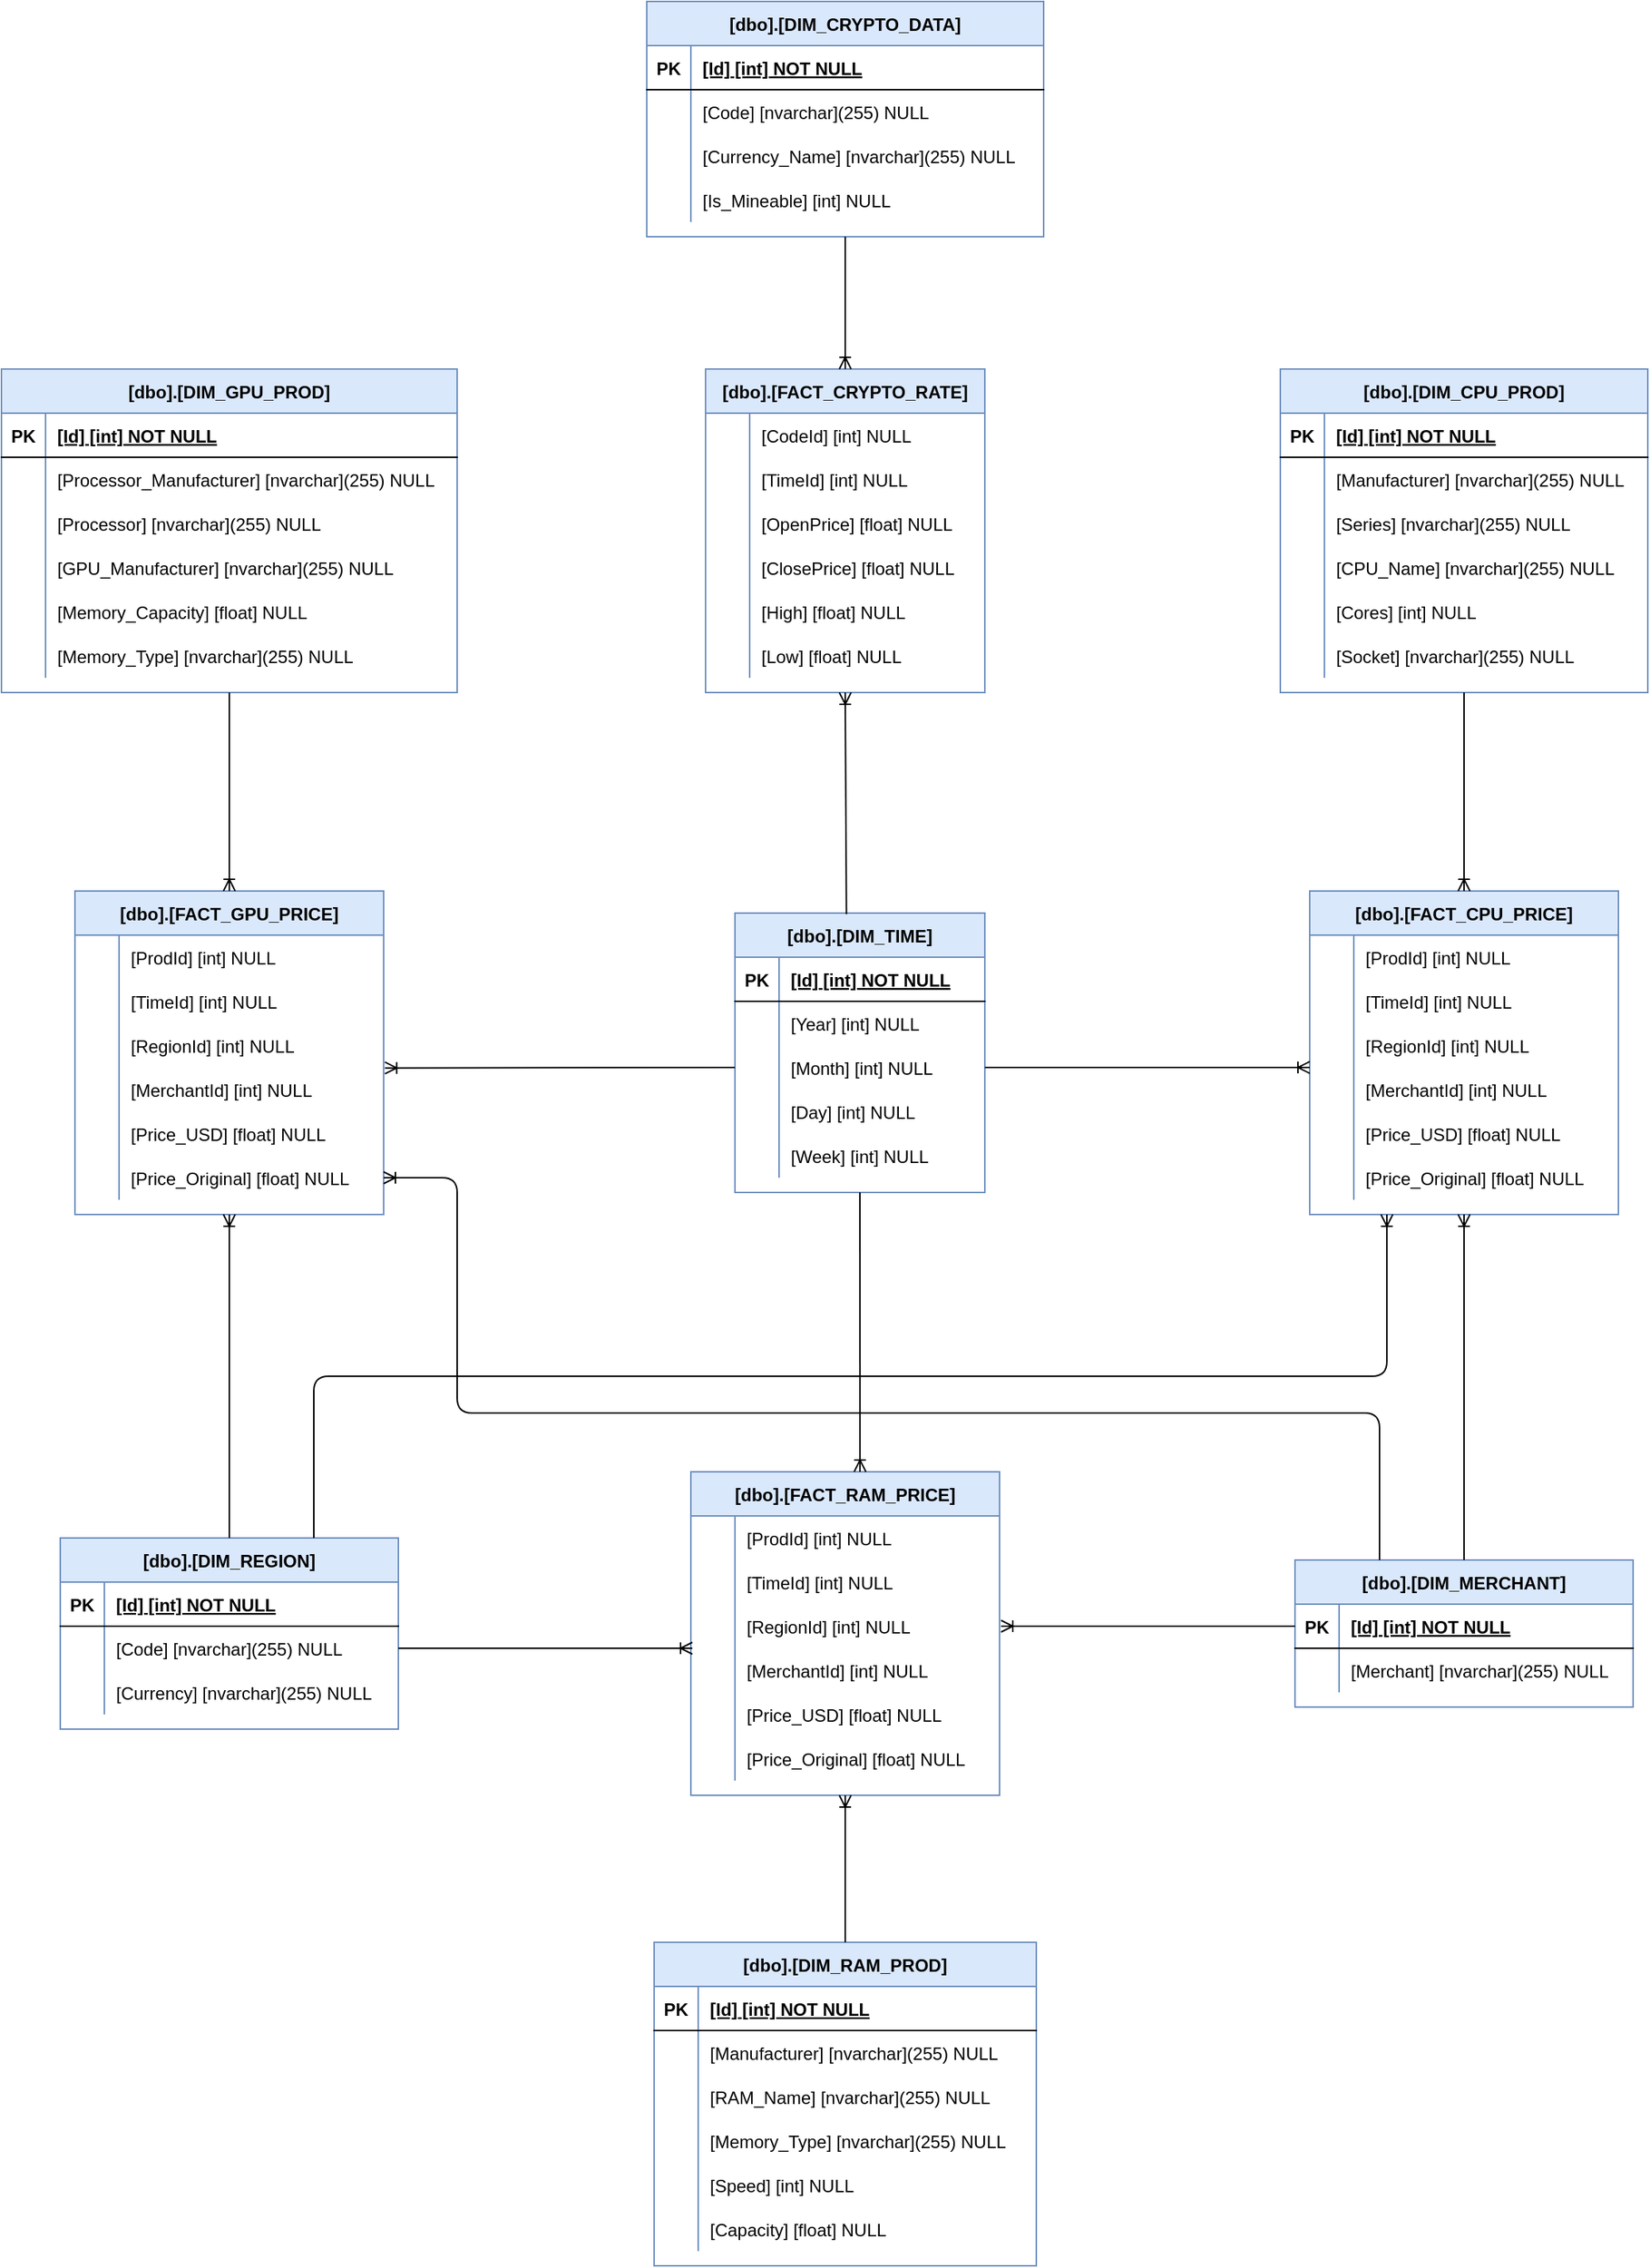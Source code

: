 <mxfile version="20.2.7" type="device"><diagram id="DqYzlufS6L05BAY4ZZaQ" name="Trang-1"><mxGraphModel dx="2563" dy="2033" grid="1" gridSize="10" guides="1" tooltips="1" connect="1" arrows="1" fold="1" page="1" pageScale="1" pageWidth="827" pageHeight="1169" math="0" shadow="0"><root><mxCell id="0"/><mxCell id="1" parent="0"/><mxCell id="-6rQxArvapFrf08dxyNo-1" value="[dbo].[DIM_CPU_PROD]" style="shape=table;startSize=30;container=1;collapsible=1;childLayout=tableLayout;fixedRows=1;rowLines=0;fontStyle=1;align=center;resizeLast=1;fillColor=#dae8fc;strokeColor=#6c8ebf;" vertex="1" parent="1"><mxGeometry x="700" y="210" width="250" height="220" as="geometry"/></mxCell><mxCell id="-6rQxArvapFrf08dxyNo-2" value="" style="shape=tableRow;horizontal=0;startSize=0;swimlaneHead=0;swimlaneBody=0;fillColor=none;collapsible=0;dropTarget=0;points=[[0,0.5],[1,0.5]];portConstraint=eastwest;top=0;left=0;right=0;bottom=1;" vertex="1" parent="-6rQxArvapFrf08dxyNo-1"><mxGeometry y="30" width="250" height="30" as="geometry"/></mxCell><mxCell id="-6rQxArvapFrf08dxyNo-3" value="PK" style="shape=partialRectangle;overflow=hidden;connectable=0;fillColor=none;top=0;left=0;bottom=0;right=0;fontStyle=1;" vertex="1" parent="-6rQxArvapFrf08dxyNo-2"><mxGeometry width="30" height="30" as="geometry"><mxRectangle width="30" height="30" as="alternateBounds"/></mxGeometry></mxCell><mxCell id="-6rQxArvapFrf08dxyNo-4" value="[Id] [int] NOT NULL " style="shape=partialRectangle;overflow=hidden;connectable=0;fillColor=none;align=left;top=0;left=0;bottom=0;right=0;spacingLeft=6;fontStyle=5;" vertex="1" parent="-6rQxArvapFrf08dxyNo-2"><mxGeometry x="30" width="220" height="30" as="geometry"><mxRectangle width="220" height="30" as="alternateBounds"/></mxGeometry></mxCell><mxCell id="-6rQxArvapFrf08dxyNo-5" value="" style="shape=tableRow;horizontal=0;startSize=0;swimlaneHead=0;swimlaneBody=0;fillColor=none;collapsible=0;dropTarget=0;points=[[0,0.5],[1,0.5]];portConstraint=eastwest;top=0;left=0;right=0;bottom=0;" vertex="1" parent="-6rQxArvapFrf08dxyNo-1"><mxGeometry y="60" width="250" height="30" as="geometry"/></mxCell><mxCell id="-6rQxArvapFrf08dxyNo-6" value="" style="shape=partialRectangle;overflow=hidden;connectable=0;fillColor=none;top=0;left=0;bottom=0;right=0;" vertex="1" parent="-6rQxArvapFrf08dxyNo-5"><mxGeometry width="30" height="30" as="geometry"><mxRectangle width="30" height="30" as="alternateBounds"/></mxGeometry></mxCell><mxCell id="-6rQxArvapFrf08dxyNo-7" value="[Manufacturer] [nvarchar](255) NULL" style="shape=partialRectangle;overflow=hidden;connectable=0;fillColor=none;align=left;top=0;left=0;bottom=0;right=0;spacingLeft=6;" vertex="1" parent="-6rQxArvapFrf08dxyNo-5"><mxGeometry x="30" width="220" height="30" as="geometry"><mxRectangle width="220" height="30" as="alternateBounds"/></mxGeometry></mxCell><mxCell id="-6rQxArvapFrf08dxyNo-8" value="" style="shape=tableRow;horizontal=0;startSize=0;swimlaneHead=0;swimlaneBody=0;fillColor=none;collapsible=0;dropTarget=0;points=[[0,0.5],[1,0.5]];portConstraint=eastwest;top=0;left=0;right=0;bottom=0;" vertex="1" parent="-6rQxArvapFrf08dxyNo-1"><mxGeometry y="90" width="250" height="30" as="geometry"/></mxCell><mxCell id="-6rQxArvapFrf08dxyNo-9" value="" style="shape=partialRectangle;overflow=hidden;connectable=0;fillColor=none;top=0;left=0;bottom=0;right=0;" vertex="1" parent="-6rQxArvapFrf08dxyNo-8"><mxGeometry width="30" height="30" as="geometry"><mxRectangle width="30" height="30" as="alternateBounds"/></mxGeometry></mxCell><mxCell id="-6rQxArvapFrf08dxyNo-10" value="[Series] [nvarchar](255) NULL" style="shape=partialRectangle;overflow=hidden;connectable=0;fillColor=none;align=left;top=0;left=0;bottom=0;right=0;spacingLeft=6;" vertex="1" parent="-6rQxArvapFrf08dxyNo-8"><mxGeometry x="30" width="220" height="30" as="geometry"><mxRectangle width="220" height="30" as="alternateBounds"/></mxGeometry></mxCell><mxCell id="-6rQxArvapFrf08dxyNo-11" value="" style="shape=tableRow;horizontal=0;startSize=0;swimlaneHead=0;swimlaneBody=0;fillColor=none;collapsible=0;dropTarget=0;points=[[0,0.5],[1,0.5]];portConstraint=eastwest;top=0;left=0;right=0;bottom=0;" vertex="1" parent="-6rQxArvapFrf08dxyNo-1"><mxGeometry y="120" width="250" height="30" as="geometry"/></mxCell><mxCell id="-6rQxArvapFrf08dxyNo-12" value="" style="shape=partialRectangle;overflow=hidden;connectable=0;fillColor=none;top=0;left=0;bottom=0;right=0;" vertex="1" parent="-6rQxArvapFrf08dxyNo-11"><mxGeometry width="30" height="30" as="geometry"><mxRectangle width="30" height="30" as="alternateBounds"/></mxGeometry></mxCell><mxCell id="-6rQxArvapFrf08dxyNo-13" value="[CPU_Name] [nvarchar](255) NULL" style="shape=partialRectangle;overflow=hidden;connectable=0;fillColor=none;align=left;top=0;left=0;bottom=0;right=0;spacingLeft=6;" vertex="1" parent="-6rQxArvapFrf08dxyNo-11"><mxGeometry x="30" width="220" height="30" as="geometry"><mxRectangle width="220" height="30" as="alternateBounds"/></mxGeometry></mxCell><mxCell id="-6rQxArvapFrf08dxyNo-14" value="" style="shape=tableRow;horizontal=0;startSize=0;swimlaneHead=0;swimlaneBody=0;fillColor=none;collapsible=0;dropTarget=0;points=[[0,0.5],[1,0.5]];portConstraint=eastwest;top=0;left=0;right=0;bottom=0;" vertex="1" parent="-6rQxArvapFrf08dxyNo-1"><mxGeometry y="150" width="250" height="30" as="geometry"/></mxCell><mxCell id="-6rQxArvapFrf08dxyNo-15" value="" style="shape=partialRectangle;overflow=hidden;connectable=0;fillColor=none;top=0;left=0;bottom=0;right=0;" vertex="1" parent="-6rQxArvapFrf08dxyNo-14"><mxGeometry width="30" height="30" as="geometry"><mxRectangle width="30" height="30" as="alternateBounds"/></mxGeometry></mxCell><mxCell id="-6rQxArvapFrf08dxyNo-16" value="[Cores] [int] NULL" style="shape=partialRectangle;overflow=hidden;connectable=0;fillColor=none;align=left;top=0;left=0;bottom=0;right=0;spacingLeft=6;" vertex="1" parent="-6rQxArvapFrf08dxyNo-14"><mxGeometry x="30" width="220" height="30" as="geometry"><mxRectangle width="220" height="30" as="alternateBounds"/></mxGeometry></mxCell><mxCell id="-6rQxArvapFrf08dxyNo-17" value="" style="shape=tableRow;horizontal=0;startSize=0;swimlaneHead=0;swimlaneBody=0;fillColor=none;collapsible=0;dropTarget=0;points=[[0,0.5],[1,0.5]];portConstraint=eastwest;top=0;left=0;right=0;bottom=0;" vertex="1" parent="-6rQxArvapFrf08dxyNo-1"><mxGeometry y="180" width="250" height="30" as="geometry"/></mxCell><mxCell id="-6rQxArvapFrf08dxyNo-18" value="" style="shape=partialRectangle;overflow=hidden;connectable=0;fillColor=none;top=0;left=0;bottom=0;right=0;" vertex="1" parent="-6rQxArvapFrf08dxyNo-17"><mxGeometry width="30" height="30" as="geometry"><mxRectangle width="30" height="30" as="alternateBounds"/></mxGeometry></mxCell><mxCell id="-6rQxArvapFrf08dxyNo-19" value="[Socket] [nvarchar](255) NULL" style="shape=partialRectangle;overflow=hidden;connectable=0;fillColor=none;align=left;top=0;left=0;bottom=0;right=0;spacingLeft=6;" vertex="1" parent="-6rQxArvapFrf08dxyNo-17"><mxGeometry x="30" width="220" height="30" as="geometry"><mxRectangle width="220" height="30" as="alternateBounds"/></mxGeometry></mxCell><mxCell id="-6rQxArvapFrf08dxyNo-20" value="[dbo].[DIM_CRYPTO_DATA]" style="shape=table;startSize=30;container=1;collapsible=1;childLayout=tableLayout;fixedRows=1;rowLines=0;fontStyle=1;align=center;resizeLast=1;fillColor=#dae8fc;strokeColor=#6c8ebf;" vertex="1" parent="1"><mxGeometry x="269" y="-40" width="270" height="160" as="geometry"/></mxCell><mxCell id="-6rQxArvapFrf08dxyNo-21" value="" style="shape=tableRow;horizontal=0;startSize=0;swimlaneHead=0;swimlaneBody=0;fillColor=none;collapsible=0;dropTarget=0;points=[[0,0.5],[1,0.5]];portConstraint=eastwest;top=0;left=0;right=0;bottom=1;" vertex="1" parent="-6rQxArvapFrf08dxyNo-20"><mxGeometry y="30" width="270" height="30" as="geometry"/></mxCell><mxCell id="-6rQxArvapFrf08dxyNo-22" value="PK" style="shape=partialRectangle;overflow=hidden;connectable=0;fillColor=none;top=0;left=0;bottom=0;right=0;fontStyle=1;" vertex="1" parent="-6rQxArvapFrf08dxyNo-21"><mxGeometry width="30" height="30" as="geometry"><mxRectangle width="30" height="30" as="alternateBounds"/></mxGeometry></mxCell><mxCell id="-6rQxArvapFrf08dxyNo-23" value="[Id] [int] NOT NULL " style="shape=partialRectangle;overflow=hidden;connectable=0;fillColor=none;align=left;top=0;left=0;bottom=0;right=0;spacingLeft=6;fontStyle=5;" vertex="1" parent="-6rQxArvapFrf08dxyNo-21"><mxGeometry x="30" width="240" height="30" as="geometry"><mxRectangle width="240" height="30" as="alternateBounds"/></mxGeometry></mxCell><mxCell id="-6rQxArvapFrf08dxyNo-24" value="" style="shape=tableRow;horizontal=0;startSize=0;swimlaneHead=0;swimlaneBody=0;fillColor=none;collapsible=0;dropTarget=0;points=[[0,0.5],[1,0.5]];portConstraint=eastwest;top=0;left=0;right=0;bottom=0;" vertex="1" parent="-6rQxArvapFrf08dxyNo-20"><mxGeometry y="60" width="270" height="30" as="geometry"/></mxCell><mxCell id="-6rQxArvapFrf08dxyNo-25" value="" style="shape=partialRectangle;overflow=hidden;connectable=0;fillColor=none;top=0;left=0;bottom=0;right=0;" vertex="1" parent="-6rQxArvapFrf08dxyNo-24"><mxGeometry width="30" height="30" as="geometry"><mxRectangle width="30" height="30" as="alternateBounds"/></mxGeometry></mxCell><mxCell id="-6rQxArvapFrf08dxyNo-26" value="[Code] [nvarchar](255) NULL" style="shape=partialRectangle;overflow=hidden;connectable=0;fillColor=none;align=left;top=0;left=0;bottom=0;right=0;spacingLeft=6;" vertex="1" parent="-6rQxArvapFrf08dxyNo-24"><mxGeometry x="30" width="240" height="30" as="geometry"><mxRectangle width="240" height="30" as="alternateBounds"/></mxGeometry></mxCell><mxCell id="-6rQxArvapFrf08dxyNo-27" value="" style="shape=tableRow;horizontal=0;startSize=0;swimlaneHead=0;swimlaneBody=0;fillColor=none;collapsible=0;dropTarget=0;points=[[0,0.5],[1,0.5]];portConstraint=eastwest;top=0;left=0;right=0;bottom=0;" vertex="1" parent="-6rQxArvapFrf08dxyNo-20"><mxGeometry y="90" width="270" height="30" as="geometry"/></mxCell><mxCell id="-6rQxArvapFrf08dxyNo-28" value="" style="shape=partialRectangle;overflow=hidden;connectable=0;fillColor=none;top=0;left=0;bottom=0;right=0;" vertex="1" parent="-6rQxArvapFrf08dxyNo-27"><mxGeometry width="30" height="30" as="geometry"><mxRectangle width="30" height="30" as="alternateBounds"/></mxGeometry></mxCell><mxCell id="-6rQxArvapFrf08dxyNo-29" value="[Currency_Name] [nvarchar](255) NULL" style="shape=partialRectangle;overflow=hidden;connectable=0;fillColor=none;align=left;top=0;left=0;bottom=0;right=0;spacingLeft=6;" vertex="1" parent="-6rQxArvapFrf08dxyNo-27"><mxGeometry x="30" width="240" height="30" as="geometry"><mxRectangle width="240" height="30" as="alternateBounds"/></mxGeometry></mxCell><mxCell id="-6rQxArvapFrf08dxyNo-30" value="" style="shape=tableRow;horizontal=0;startSize=0;swimlaneHead=0;swimlaneBody=0;fillColor=none;collapsible=0;dropTarget=0;points=[[0,0.5],[1,0.5]];portConstraint=eastwest;top=0;left=0;right=0;bottom=0;" vertex="1" parent="-6rQxArvapFrf08dxyNo-20"><mxGeometry y="120" width="270" height="30" as="geometry"/></mxCell><mxCell id="-6rQxArvapFrf08dxyNo-31" value="" style="shape=partialRectangle;overflow=hidden;connectable=0;fillColor=none;top=0;left=0;bottom=0;right=0;" vertex="1" parent="-6rQxArvapFrf08dxyNo-30"><mxGeometry width="30" height="30" as="geometry"><mxRectangle width="30" height="30" as="alternateBounds"/></mxGeometry></mxCell><mxCell id="-6rQxArvapFrf08dxyNo-32" value="[Is_Mineable] [int] NULL" style="shape=partialRectangle;overflow=hidden;connectable=0;fillColor=none;align=left;top=0;left=0;bottom=0;right=0;spacingLeft=6;" vertex="1" parent="-6rQxArvapFrf08dxyNo-30"><mxGeometry x="30" width="240" height="30" as="geometry"><mxRectangle width="240" height="30" as="alternateBounds"/></mxGeometry></mxCell><mxCell id="-6rQxArvapFrf08dxyNo-33" value="[dbo].[DIM_GPU_PROD]" style="shape=table;startSize=30;container=1;collapsible=1;childLayout=tableLayout;fixedRows=1;rowLines=0;fontStyle=1;align=center;resizeLast=1;fillColor=#dae8fc;strokeColor=#6c8ebf;" vertex="1" parent="1"><mxGeometry x="-170" y="210" width="310" height="220" as="geometry"/></mxCell><mxCell id="-6rQxArvapFrf08dxyNo-34" value="" style="shape=tableRow;horizontal=0;startSize=0;swimlaneHead=0;swimlaneBody=0;fillColor=none;collapsible=0;dropTarget=0;points=[[0,0.5],[1,0.5]];portConstraint=eastwest;top=0;left=0;right=0;bottom=1;" vertex="1" parent="-6rQxArvapFrf08dxyNo-33"><mxGeometry y="30" width="310" height="30" as="geometry"/></mxCell><mxCell id="-6rQxArvapFrf08dxyNo-35" value="PK" style="shape=partialRectangle;overflow=hidden;connectable=0;fillColor=none;top=0;left=0;bottom=0;right=0;fontStyle=1;" vertex="1" parent="-6rQxArvapFrf08dxyNo-34"><mxGeometry width="30" height="30" as="geometry"><mxRectangle width="30" height="30" as="alternateBounds"/></mxGeometry></mxCell><mxCell id="-6rQxArvapFrf08dxyNo-36" value="[Id] [int] NOT NULL " style="shape=partialRectangle;overflow=hidden;connectable=0;fillColor=none;align=left;top=0;left=0;bottom=0;right=0;spacingLeft=6;fontStyle=5;" vertex="1" parent="-6rQxArvapFrf08dxyNo-34"><mxGeometry x="30" width="280" height="30" as="geometry"><mxRectangle width="280" height="30" as="alternateBounds"/></mxGeometry></mxCell><mxCell id="-6rQxArvapFrf08dxyNo-37" value="" style="shape=tableRow;horizontal=0;startSize=0;swimlaneHead=0;swimlaneBody=0;fillColor=none;collapsible=0;dropTarget=0;points=[[0,0.5],[1,0.5]];portConstraint=eastwest;top=0;left=0;right=0;bottom=0;" vertex="1" parent="-6rQxArvapFrf08dxyNo-33"><mxGeometry y="60" width="310" height="30" as="geometry"/></mxCell><mxCell id="-6rQxArvapFrf08dxyNo-38" value="" style="shape=partialRectangle;overflow=hidden;connectable=0;fillColor=none;top=0;left=0;bottom=0;right=0;" vertex="1" parent="-6rQxArvapFrf08dxyNo-37"><mxGeometry width="30" height="30" as="geometry"><mxRectangle width="30" height="30" as="alternateBounds"/></mxGeometry></mxCell><mxCell id="-6rQxArvapFrf08dxyNo-39" value="[Processor_Manufacturer] [nvarchar](255) NULL" style="shape=partialRectangle;overflow=hidden;connectable=0;fillColor=none;align=left;top=0;left=0;bottom=0;right=0;spacingLeft=6;" vertex="1" parent="-6rQxArvapFrf08dxyNo-37"><mxGeometry x="30" width="280" height="30" as="geometry"><mxRectangle width="280" height="30" as="alternateBounds"/></mxGeometry></mxCell><mxCell id="-6rQxArvapFrf08dxyNo-40" value="" style="shape=tableRow;horizontal=0;startSize=0;swimlaneHead=0;swimlaneBody=0;fillColor=none;collapsible=0;dropTarget=0;points=[[0,0.5],[1,0.5]];portConstraint=eastwest;top=0;left=0;right=0;bottom=0;" vertex="1" parent="-6rQxArvapFrf08dxyNo-33"><mxGeometry y="90" width="310" height="30" as="geometry"/></mxCell><mxCell id="-6rQxArvapFrf08dxyNo-41" value="" style="shape=partialRectangle;overflow=hidden;connectable=0;fillColor=none;top=0;left=0;bottom=0;right=0;" vertex="1" parent="-6rQxArvapFrf08dxyNo-40"><mxGeometry width="30" height="30" as="geometry"><mxRectangle width="30" height="30" as="alternateBounds"/></mxGeometry></mxCell><mxCell id="-6rQxArvapFrf08dxyNo-42" value="[Processor] [nvarchar](255) NULL" style="shape=partialRectangle;overflow=hidden;connectable=0;fillColor=none;align=left;top=0;left=0;bottom=0;right=0;spacingLeft=6;" vertex="1" parent="-6rQxArvapFrf08dxyNo-40"><mxGeometry x="30" width="280" height="30" as="geometry"><mxRectangle width="280" height="30" as="alternateBounds"/></mxGeometry></mxCell><mxCell id="-6rQxArvapFrf08dxyNo-43" value="" style="shape=tableRow;horizontal=0;startSize=0;swimlaneHead=0;swimlaneBody=0;fillColor=none;collapsible=0;dropTarget=0;points=[[0,0.5],[1,0.5]];portConstraint=eastwest;top=0;left=0;right=0;bottom=0;" vertex="1" parent="-6rQxArvapFrf08dxyNo-33"><mxGeometry y="120" width="310" height="30" as="geometry"/></mxCell><mxCell id="-6rQxArvapFrf08dxyNo-44" value="" style="shape=partialRectangle;overflow=hidden;connectable=0;fillColor=none;top=0;left=0;bottom=0;right=0;" vertex="1" parent="-6rQxArvapFrf08dxyNo-43"><mxGeometry width="30" height="30" as="geometry"><mxRectangle width="30" height="30" as="alternateBounds"/></mxGeometry></mxCell><mxCell id="-6rQxArvapFrf08dxyNo-45" value="[GPU_Manufacturer] [nvarchar](255) NULL" style="shape=partialRectangle;overflow=hidden;connectable=0;fillColor=none;align=left;top=0;left=0;bottom=0;right=0;spacingLeft=6;" vertex="1" parent="-6rQxArvapFrf08dxyNo-43"><mxGeometry x="30" width="280" height="30" as="geometry"><mxRectangle width="280" height="30" as="alternateBounds"/></mxGeometry></mxCell><mxCell id="-6rQxArvapFrf08dxyNo-46" value="" style="shape=tableRow;horizontal=0;startSize=0;swimlaneHead=0;swimlaneBody=0;fillColor=none;collapsible=0;dropTarget=0;points=[[0,0.5],[1,0.5]];portConstraint=eastwest;top=0;left=0;right=0;bottom=0;" vertex="1" parent="-6rQxArvapFrf08dxyNo-33"><mxGeometry y="150" width="310" height="30" as="geometry"/></mxCell><mxCell id="-6rQxArvapFrf08dxyNo-47" value="" style="shape=partialRectangle;overflow=hidden;connectable=0;fillColor=none;top=0;left=0;bottom=0;right=0;" vertex="1" parent="-6rQxArvapFrf08dxyNo-46"><mxGeometry width="30" height="30" as="geometry"><mxRectangle width="30" height="30" as="alternateBounds"/></mxGeometry></mxCell><mxCell id="-6rQxArvapFrf08dxyNo-48" value="[Memory_Capacity] [float] NULL" style="shape=partialRectangle;overflow=hidden;connectable=0;fillColor=none;align=left;top=0;left=0;bottom=0;right=0;spacingLeft=6;" vertex="1" parent="-6rQxArvapFrf08dxyNo-46"><mxGeometry x="30" width="280" height="30" as="geometry"><mxRectangle width="280" height="30" as="alternateBounds"/></mxGeometry></mxCell><mxCell id="-6rQxArvapFrf08dxyNo-49" value="" style="shape=tableRow;horizontal=0;startSize=0;swimlaneHead=0;swimlaneBody=0;fillColor=none;collapsible=0;dropTarget=0;points=[[0,0.5],[1,0.5]];portConstraint=eastwest;top=0;left=0;right=0;bottom=0;" vertex="1" parent="-6rQxArvapFrf08dxyNo-33"><mxGeometry y="180" width="310" height="30" as="geometry"/></mxCell><mxCell id="-6rQxArvapFrf08dxyNo-50" value="" style="shape=partialRectangle;overflow=hidden;connectable=0;fillColor=none;top=0;left=0;bottom=0;right=0;" vertex="1" parent="-6rQxArvapFrf08dxyNo-49"><mxGeometry width="30" height="30" as="geometry"><mxRectangle width="30" height="30" as="alternateBounds"/></mxGeometry></mxCell><mxCell id="-6rQxArvapFrf08dxyNo-51" value="[Memory_Type] [nvarchar](255) NULL" style="shape=partialRectangle;overflow=hidden;connectable=0;fillColor=none;align=left;top=0;left=0;bottom=0;right=0;spacingLeft=6;" vertex="1" parent="-6rQxArvapFrf08dxyNo-49"><mxGeometry x="30" width="280" height="30" as="geometry"><mxRectangle width="280" height="30" as="alternateBounds"/></mxGeometry></mxCell><mxCell id="-6rQxArvapFrf08dxyNo-52" value="[dbo].[DIM_MERCHANT]" style="shape=table;startSize=30;container=1;collapsible=1;childLayout=tableLayout;fixedRows=1;rowLines=0;fontStyle=1;align=center;resizeLast=1;fillColor=#dae8fc;strokeColor=#6c8ebf;" vertex="1" parent="1"><mxGeometry x="710" y="1020" width="230" height="100" as="geometry"/></mxCell><mxCell id="-6rQxArvapFrf08dxyNo-53" value="" style="shape=tableRow;horizontal=0;startSize=0;swimlaneHead=0;swimlaneBody=0;fillColor=none;collapsible=0;dropTarget=0;points=[[0,0.5],[1,0.5]];portConstraint=eastwest;top=0;left=0;right=0;bottom=1;" vertex="1" parent="-6rQxArvapFrf08dxyNo-52"><mxGeometry y="30" width="230" height="30" as="geometry"/></mxCell><mxCell id="-6rQxArvapFrf08dxyNo-54" value="PK" style="shape=partialRectangle;overflow=hidden;connectable=0;fillColor=none;top=0;left=0;bottom=0;right=0;fontStyle=1;" vertex="1" parent="-6rQxArvapFrf08dxyNo-53"><mxGeometry width="30" height="30" as="geometry"><mxRectangle width="30" height="30" as="alternateBounds"/></mxGeometry></mxCell><mxCell id="-6rQxArvapFrf08dxyNo-55" value="[Id] [int] NOT NULL " style="shape=partialRectangle;overflow=hidden;connectable=0;fillColor=none;align=left;top=0;left=0;bottom=0;right=0;spacingLeft=6;fontStyle=5;" vertex="1" parent="-6rQxArvapFrf08dxyNo-53"><mxGeometry x="30" width="200" height="30" as="geometry"><mxRectangle width="200" height="30" as="alternateBounds"/></mxGeometry></mxCell><mxCell id="-6rQxArvapFrf08dxyNo-56" value="" style="shape=tableRow;horizontal=0;startSize=0;swimlaneHead=0;swimlaneBody=0;fillColor=none;collapsible=0;dropTarget=0;points=[[0,0.5],[1,0.5]];portConstraint=eastwest;top=0;left=0;right=0;bottom=0;" vertex="1" parent="-6rQxArvapFrf08dxyNo-52"><mxGeometry y="60" width="230" height="30" as="geometry"/></mxCell><mxCell id="-6rQxArvapFrf08dxyNo-57" value="" style="shape=partialRectangle;overflow=hidden;connectable=0;fillColor=none;top=0;left=0;bottom=0;right=0;" vertex="1" parent="-6rQxArvapFrf08dxyNo-56"><mxGeometry width="30" height="30" as="geometry"><mxRectangle width="30" height="30" as="alternateBounds"/></mxGeometry></mxCell><mxCell id="-6rQxArvapFrf08dxyNo-58" value="[Merchant] [nvarchar](255) NULL" style="shape=partialRectangle;overflow=hidden;connectable=0;fillColor=none;align=left;top=0;left=0;bottom=0;right=0;spacingLeft=6;" vertex="1" parent="-6rQxArvapFrf08dxyNo-56"><mxGeometry x="30" width="200" height="30" as="geometry"><mxRectangle width="200" height="30" as="alternateBounds"/></mxGeometry></mxCell><mxCell id="-6rQxArvapFrf08dxyNo-59" value="[dbo].[DIM_RAM_PROD]" style="shape=table;startSize=30;container=1;collapsible=1;childLayout=tableLayout;fixedRows=1;rowLines=0;fontStyle=1;align=center;resizeLast=1;fillColor=#dae8fc;strokeColor=#6c8ebf;" vertex="1" parent="1"><mxGeometry x="274" y="1280" width="260" height="220" as="geometry"/></mxCell><mxCell id="-6rQxArvapFrf08dxyNo-60" value="" style="shape=tableRow;horizontal=0;startSize=0;swimlaneHead=0;swimlaneBody=0;fillColor=none;collapsible=0;dropTarget=0;points=[[0,0.5],[1,0.5]];portConstraint=eastwest;top=0;left=0;right=0;bottom=1;" vertex="1" parent="-6rQxArvapFrf08dxyNo-59"><mxGeometry y="30" width="260" height="30" as="geometry"/></mxCell><mxCell id="-6rQxArvapFrf08dxyNo-61" value="PK" style="shape=partialRectangle;overflow=hidden;connectable=0;fillColor=none;top=0;left=0;bottom=0;right=0;fontStyle=1;" vertex="1" parent="-6rQxArvapFrf08dxyNo-60"><mxGeometry width="30" height="30" as="geometry"><mxRectangle width="30" height="30" as="alternateBounds"/></mxGeometry></mxCell><mxCell id="-6rQxArvapFrf08dxyNo-62" value="[Id] [int] NOT NULL " style="shape=partialRectangle;overflow=hidden;connectable=0;fillColor=none;align=left;top=0;left=0;bottom=0;right=0;spacingLeft=6;fontStyle=5;" vertex="1" parent="-6rQxArvapFrf08dxyNo-60"><mxGeometry x="30" width="230" height="30" as="geometry"><mxRectangle width="230" height="30" as="alternateBounds"/></mxGeometry></mxCell><mxCell id="-6rQxArvapFrf08dxyNo-63" value="" style="shape=tableRow;horizontal=0;startSize=0;swimlaneHead=0;swimlaneBody=0;fillColor=none;collapsible=0;dropTarget=0;points=[[0,0.5],[1,0.5]];portConstraint=eastwest;top=0;left=0;right=0;bottom=0;" vertex="1" parent="-6rQxArvapFrf08dxyNo-59"><mxGeometry y="60" width="260" height="30" as="geometry"/></mxCell><mxCell id="-6rQxArvapFrf08dxyNo-64" value="" style="shape=partialRectangle;overflow=hidden;connectable=0;fillColor=none;top=0;left=0;bottom=0;right=0;" vertex="1" parent="-6rQxArvapFrf08dxyNo-63"><mxGeometry width="30" height="30" as="geometry"><mxRectangle width="30" height="30" as="alternateBounds"/></mxGeometry></mxCell><mxCell id="-6rQxArvapFrf08dxyNo-65" value="[Manufacturer] [nvarchar](255) NULL" style="shape=partialRectangle;overflow=hidden;connectable=0;fillColor=none;align=left;top=0;left=0;bottom=0;right=0;spacingLeft=6;" vertex="1" parent="-6rQxArvapFrf08dxyNo-63"><mxGeometry x="30" width="230" height="30" as="geometry"><mxRectangle width="230" height="30" as="alternateBounds"/></mxGeometry></mxCell><mxCell id="-6rQxArvapFrf08dxyNo-66" value="" style="shape=tableRow;horizontal=0;startSize=0;swimlaneHead=0;swimlaneBody=0;fillColor=none;collapsible=0;dropTarget=0;points=[[0,0.5],[1,0.5]];portConstraint=eastwest;top=0;left=0;right=0;bottom=0;" vertex="1" parent="-6rQxArvapFrf08dxyNo-59"><mxGeometry y="90" width="260" height="30" as="geometry"/></mxCell><mxCell id="-6rQxArvapFrf08dxyNo-67" value="" style="shape=partialRectangle;overflow=hidden;connectable=0;fillColor=none;top=0;left=0;bottom=0;right=0;" vertex="1" parent="-6rQxArvapFrf08dxyNo-66"><mxGeometry width="30" height="30" as="geometry"><mxRectangle width="30" height="30" as="alternateBounds"/></mxGeometry></mxCell><mxCell id="-6rQxArvapFrf08dxyNo-68" value="[RAM_Name] [nvarchar](255) NULL" style="shape=partialRectangle;overflow=hidden;connectable=0;fillColor=none;align=left;top=0;left=0;bottom=0;right=0;spacingLeft=6;" vertex="1" parent="-6rQxArvapFrf08dxyNo-66"><mxGeometry x="30" width="230" height="30" as="geometry"><mxRectangle width="230" height="30" as="alternateBounds"/></mxGeometry></mxCell><mxCell id="-6rQxArvapFrf08dxyNo-69" value="" style="shape=tableRow;horizontal=0;startSize=0;swimlaneHead=0;swimlaneBody=0;fillColor=none;collapsible=0;dropTarget=0;points=[[0,0.5],[1,0.5]];portConstraint=eastwest;top=0;left=0;right=0;bottom=0;" vertex="1" parent="-6rQxArvapFrf08dxyNo-59"><mxGeometry y="120" width="260" height="30" as="geometry"/></mxCell><mxCell id="-6rQxArvapFrf08dxyNo-70" value="" style="shape=partialRectangle;overflow=hidden;connectable=0;fillColor=none;top=0;left=0;bottom=0;right=0;" vertex="1" parent="-6rQxArvapFrf08dxyNo-69"><mxGeometry width="30" height="30" as="geometry"><mxRectangle width="30" height="30" as="alternateBounds"/></mxGeometry></mxCell><mxCell id="-6rQxArvapFrf08dxyNo-71" value="[Memory_Type] [nvarchar](255) NULL" style="shape=partialRectangle;overflow=hidden;connectable=0;fillColor=none;align=left;top=0;left=0;bottom=0;right=0;spacingLeft=6;" vertex="1" parent="-6rQxArvapFrf08dxyNo-69"><mxGeometry x="30" width="230" height="30" as="geometry"><mxRectangle width="230" height="30" as="alternateBounds"/></mxGeometry></mxCell><mxCell id="-6rQxArvapFrf08dxyNo-72" value="" style="shape=tableRow;horizontal=0;startSize=0;swimlaneHead=0;swimlaneBody=0;fillColor=none;collapsible=0;dropTarget=0;points=[[0,0.5],[1,0.5]];portConstraint=eastwest;top=0;left=0;right=0;bottom=0;" vertex="1" parent="-6rQxArvapFrf08dxyNo-59"><mxGeometry y="150" width="260" height="30" as="geometry"/></mxCell><mxCell id="-6rQxArvapFrf08dxyNo-73" value="" style="shape=partialRectangle;overflow=hidden;connectable=0;fillColor=none;top=0;left=0;bottom=0;right=0;" vertex="1" parent="-6rQxArvapFrf08dxyNo-72"><mxGeometry width="30" height="30" as="geometry"><mxRectangle width="30" height="30" as="alternateBounds"/></mxGeometry></mxCell><mxCell id="-6rQxArvapFrf08dxyNo-74" value="[Speed] [int] NULL" style="shape=partialRectangle;overflow=hidden;connectable=0;fillColor=none;align=left;top=0;left=0;bottom=0;right=0;spacingLeft=6;" vertex="1" parent="-6rQxArvapFrf08dxyNo-72"><mxGeometry x="30" width="230" height="30" as="geometry"><mxRectangle width="230" height="30" as="alternateBounds"/></mxGeometry></mxCell><mxCell id="-6rQxArvapFrf08dxyNo-75" value="" style="shape=tableRow;horizontal=0;startSize=0;swimlaneHead=0;swimlaneBody=0;fillColor=none;collapsible=0;dropTarget=0;points=[[0,0.5],[1,0.5]];portConstraint=eastwest;top=0;left=0;right=0;bottom=0;" vertex="1" parent="-6rQxArvapFrf08dxyNo-59"><mxGeometry y="180" width="260" height="30" as="geometry"/></mxCell><mxCell id="-6rQxArvapFrf08dxyNo-76" value="" style="shape=partialRectangle;overflow=hidden;connectable=0;fillColor=none;top=0;left=0;bottom=0;right=0;" vertex="1" parent="-6rQxArvapFrf08dxyNo-75"><mxGeometry width="30" height="30" as="geometry"><mxRectangle width="30" height="30" as="alternateBounds"/></mxGeometry></mxCell><mxCell id="-6rQxArvapFrf08dxyNo-77" value="[Capacity] [float] NULL" style="shape=partialRectangle;overflow=hidden;connectable=0;fillColor=none;align=left;top=0;left=0;bottom=0;right=0;spacingLeft=6;" vertex="1" parent="-6rQxArvapFrf08dxyNo-75"><mxGeometry x="30" width="230" height="30" as="geometry"><mxRectangle width="230" height="30" as="alternateBounds"/></mxGeometry></mxCell><mxCell id="-6rQxArvapFrf08dxyNo-78" value="[dbo].[DIM_REGION]" style="shape=table;startSize=30;container=1;collapsible=1;childLayout=tableLayout;fixedRows=1;rowLines=0;fontStyle=1;align=center;resizeLast=1;fillColor=#dae8fc;strokeColor=#6c8ebf;" vertex="1" parent="1"><mxGeometry x="-130" y="1005" width="230" height="130" as="geometry"/></mxCell><mxCell id="-6rQxArvapFrf08dxyNo-79" value="" style="shape=tableRow;horizontal=0;startSize=0;swimlaneHead=0;swimlaneBody=0;fillColor=none;collapsible=0;dropTarget=0;points=[[0,0.5],[1,0.5]];portConstraint=eastwest;top=0;left=0;right=0;bottom=1;" vertex="1" parent="-6rQxArvapFrf08dxyNo-78"><mxGeometry y="30" width="230" height="30" as="geometry"/></mxCell><mxCell id="-6rQxArvapFrf08dxyNo-80" value="PK" style="shape=partialRectangle;overflow=hidden;connectable=0;fillColor=none;top=0;left=0;bottom=0;right=0;fontStyle=1;" vertex="1" parent="-6rQxArvapFrf08dxyNo-79"><mxGeometry width="30" height="30" as="geometry"><mxRectangle width="30" height="30" as="alternateBounds"/></mxGeometry></mxCell><mxCell id="-6rQxArvapFrf08dxyNo-81" value="[Id] [int] NOT NULL " style="shape=partialRectangle;overflow=hidden;connectable=0;fillColor=none;align=left;top=0;left=0;bottom=0;right=0;spacingLeft=6;fontStyle=5;" vertex="1" parent="-6rQxArvapFrf08dxyNo-79"><mxGeometry x="30" width="200" height="30" as="geometry"><mxRectangle width="200" height="30" as="alternateBounds"/></mxGeometry></mxCell><mxCell id="-6rQxArvapFrf08dxyNo-82" value="" style="shape=tableRow;horizontal=0;startSize=0;swimlaneHead=0;swimlaneBody=0;fillColor=none;collapsible=0;dropTarget=0;points=[[0,0.5],[1,0.5]];portConstraint=eastwest;top=0;left=0;right=0;bottom=0;" vertex="1" parent="-6rQxArvapFrf08dxyNo-78"><mxGeometry y="60" width="230" height="30" as="geometry"/></mxCell><mxCell id="-6rQxArvapFrf08dxyNo-83" value="" style="shape=partialRectangle;overflow=hidden;connectable=0;fillColor=none;top=0;left=0;bottom=0;right=0;" vertex="1" parent="-6rQxArvapFrf08dxyNo-82"><mxGeometry width="30" height="30" as="geometry"><mxRectangle width="30" height="30" as="alternateBounds"/></mxGeometry></mxCell><mxCell id="-6rQxArvapFrf08dxyNo-84" value="[Code] [nvarchar](255) NULL" style="shape=partialRectangle;overflow=hidden;connectable=0;fillColor=none;align=left;top=0;left=0;bottom=0;right=0;spacingLeft=6;" vertex="1" parent="-6rQxArvapFrf08dxyNo-82"><mxGeometry x="30" width="200" height="30" as="geometry"><mxRectangle width="200" height="30" as="alternateBounds"/></mxGeometry></mxCell><mxCell id="-6rQxArvapFrf08dxyNo-85" value="" style="shape=tableRow;horizontal=0;startSize=0;swimlaneHead=0;swimlaneBody=0;fillColor=none;collapsible=0;dropTarget=0;points=[[0,0.5],[1,0.5]];portConstraint=eastwest;top=0;left=0;right=0;bottom=0;" vertex="1" parent="-6rQxArvapFrf08dxyNo-78"><mxGeometry y="90" width="230" height="30" as="geometry"/></mxCell><mxCell id="-6rQxArvapFrf08dxyNo-86" value="" style="shape=partialRectangle;overflow=hidden;connectable=0;fillColor=none;top=0;left=0;bottom=0;right=0;" vertex="1" parent="-6rQxArvapFrf08dxyNo-85"><mxGeometry width="30" height="30" as="geometry"><mxRectangle width="30" height="30" as="alternateBounds"/></mxGeometry></mxCell><mxCell id="-6rQxArvapFrf08dxyNo-87" value="[Currency] [nvarchar](255) NULL" style="shape=partialRectangle;overflow=hidden;connectable=0;fillColor=none;align=left;top=0;left=0;bottom=0;right=0;spacingLeft=6;" vertex="1" parent="-6rQxArvapFrf08dxyNo-85"><mxGeometry x="30" width="200" height="30" as="geometry"><mxRectangle width="200" height="30" as="alternateBounds"/></mxGeometry></mxCell><mxCell id="-6rQxArvapFrf08dxyNo-88" value="[dbo].[DIM_TIME]" style="shape=table;startSize=30;container=1;collapsible=1;childLayout=tableLayout;fixedRows=1;rowLines=0;fontStyle=1;align=center;resizeLast=1;fillColor=#dae8fc;strokeColor=#6c8ebf;" vertex="1" parent="1"><mxGeometry x="329" y="580" width="170" height="190" as="geometry"/></mxCell><mxCell id="-6rQxArvapFrf08dxyNo-89" value="" style="shape=tableRow;horizontal=0;startSize=0;swimlaneHead=0;swimlaneBody=0;fillColor=none;collapsible=0;dropTarget=0;points=[[0,0.5],[1,0.5]];portConstraint=eastwest;top=0;left=0;right=0;bottom=1;" vertex="1" parent="-6rQxArvapFrf08dxyNo-88"><mxGeometry y="30" width="170" height="30" as="geometry"/></mxCell><mxCell id="-6rQxArvapFrf08dxyNo-90" value="PK" style="shape=partialRectangle;overflow=hidden;connectable=0;fillColor=none;top=0;left=0;bottom=0;right=0;fontStyle=1;" vertex="1" parent="-6rQxArvapFrf08dxyNo-89"><mxGeometry width="30" height="30" as="geometry"><mxRectangle width="30" height="30" as="alternateBounds"/></mxGeometry></mxCell><mxCell id="-6rQxArvapFrf08dxyNo-91" value="[Id] [int] NOT NULL " style="shape=partialRectangle;overflow=hidden;connectable=0;fillColor=none;align=left;top=0;left=0;bottom=0;right=0;spacingLeft=6;fontStyle=5;" vertex="1" parent="-6rQxArvapFrf08dxyNo-89"><mxGeometry x="30" width="140" height="30" as="geometry"><mxRectangle width="140" height="30" as="alternateBounds"/></mxGeometry></mxCell><mxCell id="-6rQxArvapFrf08dxyNo-92" value="" style="shape=tableRow;horizontal=0;startSize=0;swimlaneHead=0;swimlaneBody=0;fillColor=none;collapsible=0;dropTarget=0;points=[[0,0.5],[1,0.5]];portConstraint=eastwest;top=0;left=0;right=0;bottom=0;" vertex="1" parent="-6rQxArvapFrf08dxyNo-88"><mxGeometry y="60" width="170" height="30" as="geometry"/></mxCell><mxCell id="-6rQxArvapFrf08dxyNo-93" value="" style="shape=partialRectangle;overflow=hidden;connectable=0;fillColor=none;top=0;left=0;bottom=0;right=0;" vertex="1" parent="-6rQxArvapFrf08dxyNo-92"><mxGeometry width="30" height="30" as="geometry"><mxRectangle width="30" height="30" as="alternateBounds"/></mxGeometry></mxCell><mxCell id="-6rQxArvapFrf08dxyNo-94" value="[Year] [int] NULL" style="shape=partialRectangle;overflow=hidden;connectable=0;fillColor=none;align=left;top=0;left=0;bottom=0;right=0;spacingLeft=6;" vertex="1" parent="-6rQxArvapFrf08dxyNo-92"><mxGeometry x="30" width="140" height="30" as="geometry"><mxRectangle width="140" height="30" as="alternateBounds"/></mxGeometry></mxCell><mxCell id="-6rQxArvapFrf08dxyNo-95" value="" style="shape=tableRow;horizontal=0;startSize=0;swimlaneHead=0;swimlaneBody=0;fillColor=none;collapsible=0;dropTarget=0;points=[[0,0.5],[1,0.5]];portConstraint=eastwest;top=0;left=0;right=0;bottom=0;" vertex="1" parent="-6rQxArvapFrf08dxyNo-88"><mxGeometry y="90" width="170" height="30" as="geometry"/></mxCell><mxCell id="-6rQxArvapFrf08dxyNo-96" value="" style="shape=partialRectangle;overflow=hidden;connectable=0;fillColor=none;top=0;left=0;bottom=0;right=0;" vertex="1" parent="-6rQxArvapFrf08dxyNo-95"><mxGeometry width="30" height="30" as="geometry"><mxRectangle width="30" height="30" as="alternateBounds"/></mxGeometry></mxCell><mxCell id="-6rQxArvapFrf08dxyNo-97" value="[Month] [int] NULL" style="shape=partialRectangle;overflow=hidden;connectable=0;fillColor=none;align=left;top=0;left=0;bottom=0;right=0;spacingLeft=6;" vertex="1" parent="-6rQxArvapFrf08dxyNo-95"><mxGeometry x="30" width="140" height="30" as="geometry"><mxRectangle width="140" height="30" as="alternateBounds"/></mxGeometry></mxCell><mxCell id="-6rQxArvapFrf08dxyNo-98" value="" style="shape=tableRow;horizontal=0;startSize=0;swimlaneHead=0;swimlaneBody=0;fillColor=none;collapsible=0;dropTarget=0;points=[[0,0.5],[1,0.5]];portConstraint=eastwest;top=0;left=0;right=0;bottom=0;" vertex="1" parent="-6rQxArvapFrf08dxyNo-88"><mxGeometry y="120" width="170" height="30" as="geometry"/></mxCell><mxCell id="-6rQxArvapFrf08dxyNo-99" value="" style="shape=partialRectangle;overflow=hidden;connectable=0;fillColor=none;top=0;left=0;bottom=0;right=0;" vertex="1" parent="-6rQxArvapFrf08dxyNo-98"><mxGeometry width="30" height="30" as="geometry"><mxRectangle width="30" height="30" as="alternateBounds"/></mxGeometry></mxCell><mxCell id="-6rQxArvapFrf08dxyNo-100" value="[Day] [int] NULL" style="shape=partialRectangle;overflow=hidden;connectable=0;fillColor=none;align=left;top=0;left=0;bottom=0;right=0;spacingLeft=6;" vertex="1" parent="-6rQxArvapFrf08dxyNo-98"><mxGeometry x="30" width="140" height="30" as="geometry"><mxRectangle width="140" height="30" as="alternateBounds"/></mxGeometry></mxCell><mxCell id="-6rQxArvapFrf08dxyNo-101" value="" style="shape=tableRow;horizontal=0;startSize=0;swimlaneHead=0;swimlaneBody=0;fillColor=none;collapsible=0;dropTarget=0;points=[[0,0.5],[1,0.5]];portConstraint=eastwest;top=0;left=0;right=0;bottom=0;" vertex="1" parent="-6rQxArvapFrf08dxyNo-88"><mxGeometry y="150" width="170" height="30" as="geometry"/></mxCell><mxCell id="-6rQxArvapFrf08dxyNo-102" value="" style="shape=partialRectangle;overflow=hidden;connectable=0;fillColor=none;top=0;left=0;bottom=0;right=0;" vertex="1" parent="-6rQxArvapFrf08dxyNo-101"><mxGeometry width="30" height="30" as="geometry"><mxRectangle width="30" height="30" as="alternateBounds"/></mxGeometry></mxCell><mxCell id="-6rQxArvapFrf08dxyNo-103" value="[Week] [int] NULL" style="shape=partialRectangle;overflow=hidden;connectable=0;fillColor=none;align=left;top=0;left=0;bottom=0;right=0;spacingLeft=6;" vertex="1" parent="-6rQxArvapFrf08dxyNo-101"><mxGeometry x="30" width="140" height="30" as="geometry"><mxRectangle width="140" height="30" as="alternateBounds"/></mxGeometry></mxCell><mxCell id="-6rQxArvapFrf08dxyNo-104" value="[dbo].[FACT_CPU_PRICE]" style="shape=table;startSize=30;container=1;collapsible=1;childLayout=tableLayout;fixedRows=1;rowLines=0;fontStyle=1;align=center;resizeLast=1;fillColor=#dae8fc;strokeColor=#6c8ebf;" vertex="1" parent="1"><mxGeometry x="720" y="565" width="210" height="220" as="geometry"/></mxCell><mxCell id="-6rQxArvapFrf08dxyNo-105" value="" style="shape=tableRow;horizontal=0;startSize=0;swimlaneHead=0;swimlaneBody=0;fillColor=none;collapsible=0;dropTarget=0;points=[[0,0.5],[1,0.5]];portConstraint=eastwest;top=0;left=0;right=0;bottom=0;" vertex="1" parent="-6rQxArvapFrf08dxyNo-104"><mxGeometry y="30" width="210" height="30" as="geometry"/></mxCell><mxCell id="-6rQxArvapFrf08dxyNo-106" value="" style="shape=partialRectangle;overflow=hidden;connectable=0;fillColor=none;top=0;left=0;bottom=0;right=0;" vertex="1" parent="-6rQxArvapFrf08dxyNo-105"><mxGeometry width="30" height="30" as="geometry"><mxRectangle width="30" height="30" as="alternateBounds"/></mxGeometry></mxCell><mxCell id="-6rQxArvapFrf08dxyNo-107" value="[ProdId] [int] NULL" style="shape=partialRectangle;overflow=hidden;connectable=0;fillColor=none;align=left;top=0;left=0;bottom=0;right=0;spacingLeft=6;" vertex="1" parent="-6rQxArvapFrf08dxyNo-105"><mxGeometry x="30" width="180" height="30" as="geometry"><mxRectangle width="180" height="30" as="alternateBounds"/></mxGeometry></mxCell><mxCell id="-6rQxArvapFrf08dxyNo-108" value="" style="shape=tableRow;horizontal=0;startSize=0;swimlaneHead=0;swimlaneBody=0;fillColor=none;collapsible=0;dropTarget=0;points=[[0,0.5],[1,0.5]];portConstraint=eastwest;top=0;left=0;right=0;bottom=0;" vertex="1" parent="-6rQxArvapFrf08dxyNo-104"><mxGeometry y="60" width="210" height="30" as="geometry"/></mxCell><mxCell id="-6rQxArvapFrf08dxyNo-109" value="" style="shape=partialRectangle;overflow=hidden;connectable=0;fillColor=none;top=0;left=0;bottom=0;right=0;" vertex="1" parent="-6rQxArvapFrf08dxyNo-108"><mxGeometry width="30" height="30" as="geometry"><mxRectangle width="30" height="30" as="alternateBounds"/></mxGeometry></mxCell><mxCell id="-6rQxArvapFrf08dxyNo-110" value="[TimeId] [int] NULL" style="shape=partialRectangle;overflow=hidden;connectable=0;fillColor=none;align=left;top=0;left=0;bottom=0;right=0;spacingLeft=6;" vertex="1" parent="-6rQxArvapFrf08dxyNo-108"><mxGeometry x="30" width="180" height="30" as="geometry"><mxRectangle width="180" height="30" as="alternateBounds"/></mxGeometry></mxCell><mxCell id="-6rQxArvapFrf08dxyNo-111" value="" style="shape=tableRow;horizontal=0;startSize=0;swimlaneHead=0;swimlaneBody=0;fillColor=none;collapsible=0;dropTarget=0;points=[[0,0.5],[1,0.5]];portConstraint=eastwest;top=0;left=0;right=0;bottom=0;" vertex="1" parent="-6rQxArvapFrf08dxyNo-104"><mxGeometry y="90" width="210" height="30" as="geometry"/></mxCell><mxCell id="-6rQxArvapFrf08dxyNo-112" value="" style="shape=partialRectangle;overflow=hidden;connectable=0;fillColor=none;top=0;left=0;bottom=0;right=0;" vertex="1" parent="-6rQxArvapFrf08dxyNo-111"><mxGeometry width="30" height="30" as="geometry"><mxRectangle width="30" height="30" as="alternateBounds"/></mxGeometry></mxCell><mxCell id="-6rQxArvapFrf08dxyNo-113" value="[RegionId] [int] NULL" style="shape=partialRectangle;overflow=hidden;connectable=0;fillColor=none;align=left;top=0;left=0;bottom=0;right=0;spacingLeft=6;" vertex="1" parent="-6rQxArvapFrf08dxyNo-111"><mxGeometry x="30" width="180" height="30" as="geometry"><mxRectangle width="180" height="30" as="alternateBounds"/></mxGeometry></mxCell><mxCell id="-6rQxArvapFrf08dxyNo-114" value="" style="shape=tableRow;horizontal=0;startSize=0;swimlaneHead=0;swimlaneBody=0;fillColor=none;collapsible=0;dropTarget=0;points=[[0,0.5],[1,0.5]];portConstraint=eastwest;top=0;left=0;right=0;bottom=0;" vertex="1" parent="-6rQxArvapFrf08dxyNo-104"><mxGeometry y="120" width="210" height="30" as="geometry"/></mxCell><mxCell id="-6rQxArvapFrf08dxyNo-115" value="" style="shape=partialRectangle;overflow=hidden;connectable=0;fillColor=none;top=0;left=0;bottom=0;right=0;" vertex="1" parent="-6rQxArvapFrf08dxyNo-114"><mxGeometry width="30" height="30" as="geometry"><mxRectangle width="30" height="30" as="alternateBounds"/></mxGeometry></mxCell><mxCell id="-6rQxArvapFrf08dxyNo-116" value="[MerchantId] [int] NULL" style="shape=partialRectangle;overflow=hidden;connectable=0;fillColor=none;align=left;top=0;left=0;bottom=0;right=0;spacingLeft=6;" vertex="1" parent="-6rQxArvapFrf08dxyNo-114"><mxGeometry x="30" width="180" height="30" as="geometry"><mxRectangle width="180" height="30" as="alternateBounds"/></mxGeometry></mxCell><mxCell id="-6rQxArvapFrf08dxyNo-117" value="" style="shape=tableRow;horizontal=0;startSize=0;swimlaneHead=0;swimlaneBody=0;fillColor=none;collapsible=0;dropTarget=0;points=[[0,0.5],[1,0.5]];portConstraint=eastwest;top=0;left=0;right=0;bottom=0;" vertex="1" parent="-6rQxArvapFrf08dxyNo-104"><mxGeometry y="150" width="210" height="30" as="geometry"/></mxCell><mxCell id="-6rQxArvapFrf08dxyNo-118" value="" style="shape=partialRectangle;overflow=hidden;connectable=0;fillColor=none;top=0;left=0;bottom=0;right=0;" vertex="1" parent="-6rQxArvapFrf08dxyNo-117"><mxGeometry width="30" height="30" as="geometry"><mxRectangle width="30" height="30" as="alternateBounds"/></mxGeometry></mxCell><mxCell id="-6rQxArvapFrf08dxyNo-119" value="[Price_USD] [float] NULL" style="shape=partialRectangle;overflow=hidden;connectable=0;fillColor=none;align=left;top=0;left=0;bottom=0;right=0;spacingLeft=6;" vertex="1" parent="-6rQxArvapFrf08dxyNo-117"><mxGeometry x="30" width="180" height="30" as="geometry"><mxRectangle width="180" height="30" as="alternateBounds"/></mxGeometry></mxCell><mxCell id="-6rQxArvapFrf08dxyNo-120" value="" style="shape=tableRow;horizontal=0;startSize=0;swimlaneHead=0;swimlaneBody=0;fillColor=none;collapsible=0;dropTarget=0;points=[[0,0.5],[1,0.5]];portConstraint=eastwest;top=0;left=0;right=0;bottom=0;" vertex="1" parent="-6rQxArvapFrf08dxyNo-104"><mxGeometry y="180" width="210" height="30" as="geometry"/></mxCell><mxCell id="-6rQxArvapFrf08dxyNo-121" value="" style="shape=partialRectangle;overflow=hidden;connectable=0;fillColor=none;top=0;left=0;bottom=0;right=0;" vertex="1" parent="-6rQxArvapFrf08dxyNo-120"><mxGeometry width="30" height="30" as="geometry"><mxRectangle width="30" height="30" as="alternateBounds"/></mxGeometry></mxCell><mxCell id="-6rQxArvapFrf08dxyNo-122" value="[Price_Original] [float] NULL" style="shape=partialRectangle;overflow=hidden;connectable=0;fillColor=none;align=left;top=0;left=0;bottom=0;right=0;spacingLeft=6;" vertex="1" parent="-6rQxArvapFrf08dxyNo-120"><mxGeometry x="30" width="180" height="30" as="geometry"><mxRectangle width="180" height="30" as="alternateBounds"/></mxGeometry></mxCell><mxCell id="-6rQxArvapFrf08dxyNo-123" value="[dbo].[FACT_CRYPTO_RATE]" style="shape=table;startSize=30;container=1;collapsible=1;childLayout=tableLayout;fixedRows=1;rowLines=0;fontStyle=1;align=center;resizeLast=1;fillColor=#dae8fc;strokeColor=#6c8ebf;" vertex="1" parent="1"><mxGeometry x="309" y="210" width="190" height="220" as="geometry"/></mxCell><mxCell id="-6rQxArvapFrf08dxyNo-124" value="" style="shape=tableRow;horizontal=0;startSize=0;swimlaneHead=0;swimlaneBody=0;fillColor=none;collapsible=0;dropTarget=0;points=[[0,0.5],[1,0.5]];portConstraint=eastwest;top=0;left=0;right=0;bottom=0;" vertex="1" parent="-6rQxArvapFrf08dxyNo-123"><mxGeometry y="30" width="190" height="30" as="geometry"/></mxCell><mxCell id="-6rQxArvapFrf08dxyNo-125" value="" style="shape=partialRectangle;overflow=hidden;connectable=0;fillColor=none;top=0;left=0;bottom=0;right=0;" vertex="1" parent="-6rQxArvapFrf08dxyNo-124"><mxGeometry width="30" height="30" as="geometry"><mxRectangle width="30" height="30" as="alternateBounds"/></mxGeometry></mxCell><mxCell id="-6rQxArvapFrf08dxyNo-126" value="[CodeId] [int] NULL" style="shape=partialRectangle;overflow=hidden;connectable=0;fillColor=none;align=left;top=0;left=0;bottom=0;right=0;spacingLeft=6;" vertex="1" parent="-6rQxArvapFrf08dxyNo-124"><mxGeometry x="30" width="160" height="30" as="geometry"><mxRectangle width="160" height="30" as="alternateBounds"/></mxGeometry></mxCell><mxCell id="-6rQxArvapFrf08dxyNo-127" value="" style="shape=tableRow;horizontal=0;startSize=0;swimlaneHead=0;swimlaneBody=0;fillColor=none;collapsible=0;dropTarget=0;points=[[0,0.5],[1,0.5]];portConstraint=eastwest;top=0;left=0;right=0;bottom=0;" vertex="1" parent="-6rQxArvapFrf08dxyNo-123"><mxGeometry y="60" width="190" height="30" as="geometry"/></mxCell><mxCell id="-6rQxArvapFrf08dxyNo-128" value="" style="shape=partialRectangle;overflow=hidden;connectable=0;fillColor=none;top=0;left=0;bottom=0;right=0;" vertex="1" parent="-6rQxArvapFrf08dxyNo-127"><mxGeometry width="30" height="30" as="geometry"><mxRectangle width="30" height="30" as="alternateBounds"/></mxGeometry></mxCell><mxCell id="-6rQxArvapFrf08dxyNo-129" value="[TimeId] [int] NULL" style="shape=partialRectangle;overflow=hidden;connectable=0;fillColor=none;align=left;top=0;left=0;bottom=0;right=0;spacingLeft=6;" vertex="1" parent="-6rQxArvapFrf08dxyNo-127"><mxGeometry x="30" width="160" height="30" as="geometry"><mxRectangle width="160" height="30" as="alternateBounds"/></mxGeometry></mxCell><mxCell id="-6rQxArvapFrf08dxyNo-130" value="" style="shape=tableRow;horizontal=0;startSize=0;swimlaneHead=0;swimlaneBody=0;fillColor=none;collapsible=0;dropTarget=0;points=[[0,0.5],[1,0.5]];portConstraint=eastwest;top=0;left=0;right=0;bottom=0;" vertex="1" parent="-6rQxArvapFrf08dxyNo-123"><mxGeometry y="90" width="190" height="30" as="geometry"/></mxCell><mxCell id="-6rQxArvapFrf08dxyNo-131" value="" style="shape=partialRectangle;overflow=hidden;connectable=0;fillColor=none;top=0;left=0;bottom=0;right=0;" vertex="1" parent="-6rQxArvapFrf08dxyNo-130"><mxGeometry width="30" height="30" as="geometry"><mxRectangle width="30" height="30" as="alternateBounds"/></mxGeometry></mxCell><mxCell id="-6rQxArvapFrf08dxyNo-132" value="[OpenPrice] [float] NULL" style="shape=partialRectangle;overflow=hidden;connectable=0;fillColor=none;align=left;top=0;left=0;bottom=0;right=0;spacingLeft=6;" vertex="1" parent="-6rQxArvapFrf08dxyNo-130"><mxGeometry x="30" width="160" height="30" as="geometry"><mxRectangle width="160" height="30" as="alternateBounds"/></mxGeometry></mxCell><mxCell id="-6rQxArvapFrf08dxyNo-133" value="" style="shape=tableRow;horizontal=0;startSize=0;swimlaneHead=0;swimlaneBody=0;fillColor=none;collapsible=0;dropTarget=0;points=[[0,0.5],[1,0.5]];portConstraint=eastwest;top=0;left=0;right=0;bottom=0;" vertex="1" parent="-6rQxArvapFrf08dxyNo-123"><mxGeometry y="120" width="190" height="30" as="geometry"/></mxCell><mxCell id="-6rQxArvapFrf08dxyNo-134" value="" style="shape=partialRectangle;overflow=hidden;connectable=0;fillColor=none;top=0;left=0;bottom=0;right=0;" vertex="1" parent="-6rQxArvapFrf08dxyNo-133"><mxGeometry width="30" height="30" as="geometry"><mxRectangle width="30" height="30" as="alternateBounds"/></mxGeometry></mxCell><mxCell id="-6rQxArvapFrf08dxyNo-135" value="[ClosePrice] [float] NULL" style="shape=partialRectangle;overflow=hidden;connectable=0;fillColor=none;align=left;top=0;left=0;bottom=0;right=0;spacingLeft=6;" vertex="1" parent="-6rQxArvapFrf08dxyNo-133"><mxGeometry x="30" width="160" height="30" as="geometry"><mxRectangle width="160" height="30" as="alternateBounds"/></mxGeometry></mxCell><mxCell id="-6rQxArvapFrf08dxyNo-136" value="" style="shape=tableRow;horizontal=0;startSize=0;swimlaneHead=0;swimlaneBody=0;fillColor=none;collapsible=0;dropTarget=0;points=[[0,0.5],[1,0.5]];portConstraint=eastwest;top=0;left=0;right=0;bottom=0;" vertex="1" parent="-6rQxArvapFrf08dxyNo-123"><mxGeometry y="150" width="190" height="30" as="geometry"/></mxCell><mxCell id="-6rQxArvapFrf08dxyNo-137" value="" style="shape=partialRectangle;overflow=hidden;connectable=0;fillColor=none;top=0;left=0;bottom=0;right=0;" vertex="1" parent="-6rQxArvapFrf08dxyNo-136"><mxGeometry width="30" height="30" as="geometry"><mxRectangle width="30" height="30" as="alternateBounds"/></mxGeometry></mxCell><mxCell id="-6rQxArvapFrf08dxyNo-138" value="[High] [float] NULL" style="shape=partialRectangle;overflow=hidden;connectable=0;fillColor=none;align=left;top=0;left=0;bottom=0;right=0;spacingLeft=6;" vertex="1" parent="-6rQxArvapFrf08dxyNo-136"><mxGeometry x="30" width="160" height="30" as="geometry"><mxRectangle width="160" height="30" as="alternateBounds"/></mxGeometry></mxCell><mxCell id="-6rQxArvapFrf08dxyNo-139" value="" style="shape=tableRow;horizontal=0;startSize=0;swimlaneHead=0;swimlaneBody=0;fillColor=none;collapsible=0;dropTarget=0;points=[[0,0.5],[1,0.5]];portConstraint=eastwest;top=0;left=0;right=0;bottom=0;" vertex="1" parent="-6rQxArvapFrf08dxyNo-123"><mxGeometry y="180" width="190" height="30" as="geometry"/></mxCell><mxCell id="-6rQxArvapFrf08dxyNo-140" value="" style="shape=partialRectangle;overflow=hidden;connectable=0;fillColor=none;top=0;left=0;bottom=0;right=0;" vertex="1" parent="-6rQxArvapFrf08dxyNo-139"><mxGeometry width="30" height="30" as="geometry"><mxRectangle width="30" height="30" as="alternateBounds"/></mxGeometry></mxCell><mxCell id="-6rQxArvapFrf08dxyNo-141" value="[Low] [float] NULL" style="shape=partialRectangle;overflow=hidden;connectable=0;fillColor=none;align=left;top=0;left=0;bottom=0;right=0;spacingLeft=6;" vertex="1" parent="-6rQxArvapFrf08dxyNo-139"><mxGeometry x="30" width="160" height="30" as="geometry"><mxRectangle width="160" height="30" as="alternateBounds"/></mxGeometry></mxCell><mxCell id="-6rQxArvapFrf08dxyNo-142" value="[dbo].[FACT_GPU_PRICE]" style="shape=table;startSize=30;container=1;collapsible=1;childLayout=tableLayout;fixedRows=1;rowLines=0;fontStyle=1;align=center;resizeLast=1;fillColor=#dae8fc;strokeColor=#6c8ebf;" vertex="1" parent="1"><mxGeometry x="-120" y="565" width="210" height="220" as="geometry"/></mxCell><mxCell id="-6rQxArvapFrf08dxyNo-143" value="" style="shape=tableRow;horizontal=0;startSize=0;swimlaneHead=0;swimlaneBody=0;fillColor=none;collapsible=0;dropTarget=0;points=[[0,0.5],[1,0.5]];portConstraint=eastwest;top=0;left=0;right=0;bottom=0;" vertex="1" parent="-6rQxArvapFrf08dxyNo-142"><mxGeometry y="30" width="210" height="30" as="geometry"/></mxCell><mxCell id="-6rQxArvapFrf08dxyNo-144" value="" style="shape=partialRectangle;overflow=hidden;connectable=0;fillColor=none;top=0;left=0;bottom=0;right=0;" vertex="1" parent="-6rQxArvapFrf08dxyNo-143"><mxGeometry width="30" height="30" as="geometry"><mxRectangle width="30" height="30" as="alternateBounds"/></mxGeometry></mxCell><mxCell id="-6rQxArvapFrf08dxyNo-145" value="[ProdId] [int] NULL" style="shape=partialRectangle;overflow=hidden;connectable=0;fillColor=none;align=left;top=0;left=0;bottom=0;right=0;spacingLeft=6;" vertex="1" parent="-6rQxArvapFrf08dxyNo-143"><mxGeometry x="30" width="180" height="30" as="geometry"><mxRectangle width="180" height="30" as="alternateBounds"/></mxGeometry></mxCell><mxCell id="-6rQxArvapFrf08dxyNo-146" value="" style="shape=tableRow;horizontal=0;startSize=0;swimlaneHead=0;swimlaneBody=0;fillColor=none;collapsible=0;dropTarget=0;points=[[0,0.5],[1,0.5]];portConstraint=eastwest;top=0;left=0;right=0;bottom=0;" vertex="1" parent="-6rQxArvapFrf08dxyNo-142"><mxGeometry y="60" width="210" height="30" as="geometry"/></mxCell><mxCell id="-6rQxArvapFrf08dxyNo-147" value="" style="shape=partialRectangle;overflow=hidden;connectable=0;fillColor=none;top=0;left=0;bottom=0;right=0;" vertex="1" parent="-6rQxArvapFrf08dxyNo-146"><mxGeometry width="30" height="30" as="geometry"><mxRectangle width="30" height="30" as="alternateBounds"/></mxGeometry></mxCell><mxCell id="-6rQxArvapFrf08dxyNo-148" value="[TimeId] [int] NULL" style="shape=partialRectangle;overflow=hidden;connectable=0;fillColor=none;align=left;top=0;left=0;bottom=0;right=0;spacingLeft=6;" vertex="1" parent="-6rQxArvapFrf08dxyNo-146"><mxGeometry x="30" width="180" height="30" as="geometry"><mxRectangle width="180" height="30" as="alternateBounds"/></mxGeometry></mxCell><mxCell id="-6rQxArvapFrf08dxyNo-149" value="" style="shape=tableRow;horizontal=0;startSize=0;swimlaneHead=0;swimlaneBody=0;fillColor=none;collapsible=0;dropTarget=0;points=[[0,0.5],[1,0.5]];portConstraint=eastwest;top=0;left=0;right=0;bottom=0;" vertex="1" parent="-6rQxArvapFrf08dxyNo-142"><mxGeometry y="90" width="210" height="30" as="geometry"/></mxCell><mxCell id="-6rQxArvapFrf08dxyNo-150" value="" style="shape=partialRectangle;overflow=hidden;connectable=0;fillColor=none;top=0;left=0;bottom=0;right=0;" vertex="1" parent="-6rQxArvapFrf08dxyNo-149"><mxGeometry width="30" height="30" as="geometry"><mxRectangle width="30" height="30" as="alternateBounds"/></mxGeometry></mxCell><mxCell id="-6rQxArvapFrf08dxyNo-151" value="[RegionId] [int] NULL" style="shape=partialRectangle;overflow=hidden;connectable=0;fillColor=none;align=left;top=0;left=0;bottom=0;right=0;spacingLeft=6;" vertex="1" parent="-6rQxArvapFrf08dxyNo-149"><mxGeometry x="30" width="180" height="30" as="geometry"><mxRectangle width="180" height="30" as="alternateBounds"/></mxGeometry></mxCell><mxCell id="-6rQxArvapFrf08dxyNo-152" value="" style="shape=tableRow;horizontal=0;startSize=0;swimlaneHead=0;swimlaneBody=0;fillColor=none;collapsible=0;dropTarget=0;points=[[0,0.5],[1,0.5]];portConstraint=eastwest;top=0;left=0;right=0;bottom=0;" vertex="1" parent="-6rQxArvapFrf08dxyNo-142"><mxGeometry y="120" width="210" height="30" as="geometry"/></mxCell><mxCell id="-6rQxArvapFrf08dxyNo-153" value="" style="shape=partialRectangle;overflow=hidden;connectable=0;fillColor=none;top=0;left=0;bottom=0;right=0;" vertex="1" parent="-6rQxArvapFrf08dxyNo-152"><mxGeometry width="30" height="30" as="geometry"><mxRectangle width="30" height="30" as="alternateBounds"/></mxGeometry></mxCell><mxCell id="-6rQxArvapFrf08dxyNo-154" value="[MerchantId] [int] NULL" style="shape=partialRectangle;overflow=hidden;connectable=0;fillColor=none;align=left;top=0;left=0;bottom=0;right=0;spacingLeft=6;" vertex="1" parent="-6rQxArvapFrf08dxyNo-152"><mxGeometry x="30" width="180" height="30" as="geometry"><mxRectangle width="180" height="30" as="alternateBounds"/></mxGeometry></mxCell><mxCell id="-6rQxArvapFrf08dxyNo-155" value="" style="shape=tableRow;horizontal=0;startSize=0;swimlaneHead=0;swimlaneBody=0;fillColor=none;collapsible=0;dropTarget=0;points=[[0,0.5],[1,0.5]];portConstraint=eastwest;top=0;left=0;right=0;bottom=0;" vertex="1" parent="-6rQxArvapFrf08dxyNo-142"><mxGeometry y="150" width="210" height="30" as="geometry"/></mxCell><mxCell id="-6rQxArvapFrf08dxyNo-156" value="" style="shape=partialRectangle;overflow=hidden;connectable=0;fillColor=none;top=0;left=0;bottom=0;right=0;" vertex="1" parent="-6rQxArvapFrf08dxyNo-155"><mxGeometry width="30" height="30" as="geometry"><mxRectangle width="30" height="30" as="alternateBounds"/></mxGeometry></mxCell><mxCell id="-6rQxArvapFrf08dxyNo-157" value="[Price_USD] [float] NULL" style="shape=partialRectangle;overflow=hidden;connectable=0;fillColor=none;align=left;top=0;left=0;bottom=0;right=0;spacingLeft=6;" vertex="1" parent="-6rQxArvapFrf08dxyNo-155"><mxGeometry x="30" width="180" height="30" as="geometry"><mxRectangle width="180" height="30" as="alternateBounds"/></mxGeometry></mxCell><mxCell id="-6rQxArvapFrf08dxyNo-158" value="" style="shape=tableRow;horizontal=0;startSize=0;swimlaneHead=0;swimlaneBody=0;fillColor=none;collapsible=0;dropTarget=0;points=[[0,0.5],[1,0.5]];portConstraint=eastwest;top=0;left=0;right=0;bottom=0;" vertex="1" parent="-6rQxArvapFrf08dxyNo-142"><mxGeometry y="180" width="210" height="30" as="geometry"/></mxCell><mxCell id="-6rQxArvapFrf08dxyNo-159" value="" style="shape=partialRectangle;overflow=hidden;connectable=0;fillColor=none;top=0;left=0;bottom=0;right=0;" vertex="1" parent="-6rQxArvapFrf08dxyNo-158"><mxGeometry width="30" height="30" as="geometry"><mxRectangle width="30" height="30" as="alternateBounds"/></mxGeometry></mxCell><mxCell id="-6rQxArvapFrf08dxyNo-160" value="[Price_Original] [float] NULL" style="shape=partialRectangle;overflow=hidden;connectable=0;fillColor=none;align=left;top=0;left=0;bottom=0;right=0;spacingLeft=6;" vertex="1" parent="-6rQxArvapFrf08dxyNo-158"><mxGeometry x="30" width="180" height="30" as="geometry"><mxRectangle width="180" height="30" as="alternateBounds"/></mxGeometry></mxCell><mxCell id="-6rQxArvapFrf08dxyNo-161" value="[dbo].[FACT_RAM_PRICE]" style="shape=table;startSize=30;container=1;collapsible=1;childLayout=tableLayout;fixedRows=1;rowLines=0;fontStyle=1;align=center;resizeLast=1;fillColor=#dae8fc;strokeColor=#6c8ebf;" vertex="1" parent="1"><mxGeometry x="299" y="960" width="210" height="220" as="geometry"/></mxCell><mxCell id="-6rQxArvapFrf08dxyNo-162" value="" style="shape=tableRow;horizontal=0;startSize=0;swimlaneHead=0;swimlaneBody=0;fillColor=none;collapsible=0;dropTarget=0;points=[[0,0.5],[1,0.5]];portConstraint=eastwest;top=0;left=0;right=0;bottom=0;" vertex="1" parent="-6rQxArvapFrf08dxyNo-161"><mxGeometry y="30" width="210" height="30" as="geometry"/></mxCell><mxCell id="-6rQxArvapFrf08dxyNo-163" value="" style="shape=partialRectangle;overflow=hidden;connectable=0;fillColor=none;top=0;left=0;bottom=0;right=0;" vertex="1" parent="-6rQxArvapFrf08dxyNo-162"><mxGeometry width="30" height="30" as="geometry"><mxRectangle width="30" height="30" as="alternateBounds"/></mxGeometry></mxCell><mxCell id="-6rQxArvapFrf08dxyNo-164" value="[ProdId] [int] NULL" style="shape=partialRectangle;overflow=hidden;connectable=0;fillColor=none;align=left;top=0;left=0;bottom=0;right=0;spacingLeft=6;" vertex="1" parent="-6rQxArvapFrf08dxyNo-162"><mxGeometry x="30" width="180" height="30" as="geometry"><mxRectangle width="180" height="30" as="alternateBounds"/></mxGeometry></mxCell><mxCell id="-6rQxArvapFrf08dxyNo-165" value="" style="shape=tableRow;horizontal=0;startSize=0;swimlaneHead=0;swimlaneBody=0;fillColor=none;collapsible=0;dropTarget=0;points=[[0,0.5],[1,0.5]];portConstraint=eastwest;top=0;left=0;right=0;bottom=0;" vertex="1" parent="-6rQxArvapFrf08dxyNo-161"><mxGeometry y="60" width="210" height="30" as="geometry"/></mxCell><mxCell id="-6rQxArvapFrf08dxyNo-166" value="" style="shape=partialRectangle;overflow=hidden;connectable=0;fillColor=none;top=0;left=0;bottom=0;right=0;" vertex="1" parent="-6rQxArvapFrf08dxyNo-165"><mxGeometry width="30" height="30" as="geometry"><mxRectangle width="30" height="30" as="alternateBounds"/></mxGeometry></mxCell><mxCell id="-6rQxArvapFrf08dxyNo-167" value="[TimeId] [int] NULL" style="shape=partialRectangle;overflow=hidden;connectable=0;fillColor=none;align=left;top=0;left=0;bottom=0;right=0;spacingLeft=6;" vertex="1" parent="-6rQxArvapFrf08dxyNo-165"><mxGeometry x="30" width="180" height="30" as="geometry"><mxRectangle width="180" height="30" as="alternateBounds"/></mxGeometry></mxCell><mxCell id="-6rQxArvapFrf08dxyNo-168" value="" style="shape=tableRow;horizontal=0;startSize=0;swimlaneHead=0;swimlaneBody=0;fillColor=none;collapsible=0;dropTarget=0;points=[[0,0.5],[1,0.5]];portConstraint=eastwest;top=0;left=0;right=0;bottom=0;" vertex="1" parent="-6rQxArvapFrf08dxyNo-161"><mxGeometry y="90" width="210" height="30" as="geometry"/></mxCell><mxCell id="-6rQxArvapFrf08dxyNo-169" value="" style="shape=partialRectangle;overflow=hidden;connectable=0;fillColor=none;top=0;left=0;bottom=0;right=0;" vertex="1" parent="-6rQxArvapFrf08dxyNo-168"><mxGeometry width="30" height="30" as="geometry"><mxRectangle width="30" height="30" as="alternateBounds"/></mxGeometry></mxCell><mxCell id="-6rQxArvapFrf08dxyNo-170" value="[RegionId] [int] NULL" style="shape=partialRectangle;overflow=hidden;connectable=0;fillColor=none;align=left;top=0;left=0;bottom=0;right=0;spacingLeft=6;" vertex="1" parent="-6rQxArvapFrf08dxyNo-168"><mxGeometry x="30" width="180" height="30" as="geometry"><mxRectangle width="180" height="30" as="alternateBounds"/></mxGeometry></mxCell><mxCell id="-6rQxArvapFrf08dxyNo-171" value="" style="shape=tableRow;horizontal=0;startSize=0;swimlaneHead=0;swimlaneBody=0;fillColor=none;collapsible=0;dropTarget=0;points=[[0,0.5],[1,0.5]];portConstraint=eastwest;top=0;left=0;right=0;bottom=0;" vertex="1" parent="-6rQxArvapFrf08dxyNo-161"><mxGeometry y="120" width="210" height="30" as="geometry"/></mxCell><mxCell id="-6rQxArvapFrf08dxyNo-172" value="" style="shape=partialRectangle;overflow=hidden;connectable=0;fillColor=none;top=0;left=0;bottom=0;right=0;" vertex="1" parent="-6rQxArvapFrf08dxyNo-171"><mxGeometry width="30" height="30" as="geometry"><mxRectangle width="30" height="30" as="alternateBounds"/></mxGeometry></mxCell><mxCell id="-6rQxArvapFrf08dxyNo-173" value="[MerchantId] [int] NULL" style="shape=partialRectangle;overflow=hidden;connectable=0;fillColor=none;align=left;top=0;left=0;bottom=0;right=0;spacingLeft=6;" vertex="1" parent="-6rQxArvapFrf08dxyNo-171"><mxGeometry x="30" width="180" height="30" as="geometry"><mxRectangle width="180" height="30" as="alternateBounds"/></mxGeometry></mxCell><mxCell id="-6rQxArvapFrf08dxyNo-174" value="" style="shape=tableRow;horizontal=0;startSize=0;swimlaneHead=0;swimlaneBody=0;fillColor=none;collapsible=0;dropTarget=0;points=[[0,0.5],[1,0.5]];portConstraint=eastwest;top=0;left=0;right=0;bottom=0;" vertex="1" parent="-6rQxArvapFrf08dxyNo-161"><mxGeometry y="150" width="210" height="30" as="geometry"/></mxCell><mxCell id="-6rQxArvapFrf08dxyNo-175" value="" style="shape=partialRectangle;overflow=hidden;connectable=0;fillColor=none;top=0;left=0;bottom=0;right=0;" vertex="1" parent="-6rQxArvapFrf08dxyNo-174"><mxGeometry width="30" height="30" as="geometry"><mxRectangle width="30" height="30" as="alternateBounds"/></mxGeometry></mxCell><mxCell id="-6rQxArvapFrf08dxyNo-176" value="[Price_USD] [float] NULL" style="shape=partialRectangle;overflow=hidden;connectable=0;fillColor=none;align=left;top=0;left=0;bottom=0;right=0;spacingLeft=6;" vertex="1" parent="-6rQxArvapFrf08dxyNo-174"><mxGeometry x="30" width="180" height="30" as="geometry"><mxRectangle width="180" height="30" as="alternateBounds"/></mxGeometry></mxCell><mxCell id="-6rQxArvapFrf08dxyNo-177" value="" style="shape=tableRow;horizontal=0;startSize=0;swimlaneHead=0;swimlaneBody=0;fillColor=none;collapsible=0;dropTarget=0;points=[[0,0.5],[1,0.5]];portConstraint=eastwest;top=0;left=0;right=0;bottom=0;" vertex="1" parent="-6rQxArvapFrf08dxyNo-161"><mxGeometry y="180" width="210" height="30" as="geometry"/></mxCell><mxCell id="-6rQxArvapFrf08dxyNo-178" value="" style="shape=partialRectangle;overflow=hidden;connectable=0;fillColor=none;top=0;left=0;bottom=0;right=0;" vertex="1" parent="-6rQxArvapFrf08dxyNo-177"><mxGeometry width="30" height="30" as="geometry"><mxRectangle width="30" height="30" as="alternateBounds"/></mxGeometry></mxCell><mxCell id="-6rQxArvapFrf08dxyNo-179" value="[Price_Original] [float] NULL" style="shape=partialRectangle;overflow=hidden;connectable=0;fillColor=none;align=left;top=0;left=0;bottom=0;right=0;spacingLeft=6;" vertex="1" parent="-6rQxArvapFrf08dxyNo-177"><mxGeometry x="30" width="180" height="30" as="geometry"><mxRectangle width="180" height="30" as="alternateBounds"/></mxGeometry></mxCell><mxCell id="-6rQxArvapFrf08dxyNo-182" value="" style="fontSize=12;html=1;endArrow=ERoneToMany;rounded=1;entryX=0.5;entryY=1;entryDx=0;entryDy=0;exitX=0.446;exitY=0.004;exitDx=0;exitDy=0;exitPerimeter=0;" edge="1" parent="1" source="-6rQxArvapFrf08dxyNo-88" target="-6rQxArvapFrf08dxyNo-123"><mxGeometry width="100" height="100" relative="1" as="geometry"><mxPoint x="384" y="550" as="sourcePoint"/><mxPoint x="424" y="450" as="targetPoint"/></mxGeometry></mxCell><mxCell id="-6rQxArvapFrf08dxyNo-184" value="" style="fontSize=12;html=1;endArrow=ERoneToMany;rounded=1;entryX=1.004;entryY=1.012;entryDx=0;entryDy=0;exitX=0;exitY=0.5;exitDx=0;exitDy=0;entryPerimeter=0;" edge="1" parent="1" source="-6rQxArvapFrf08dxyNo-95" target="-6rQxArvapFrf08dxyNo-149"><mxGeometry width="100" height="100" relative="1" as="geometry"><mxPoint x="414.82" y="590.76" as="sourcePoint"/><mxPoint x="414" y="440" as="targetPoint"/></mxGeometry></mxCell><mxCell id="-6rQxArvapFrf08dxyNo-185" value="" style="fontSize=12;html=1;endArrow=ERoneToMany;rounded=1;exitX=1;exitY=0.5;exitDx=0;exitDy=0;" edge="1" parent="1" source="-6rQxArvapFrf08dxyNo-95"><mxGeometry width="100" height="100" relative="1" as="geometry"><mxPoint x="424.82" y="600.76" as="sourcePoint"/><mxPoint x="720" y="685" as="targetPoint"/></mxGeometry></mxCell><mxCell id="-6rQxArvapFrf08dxyNo-186" value="" style="fontSize=12;html=1;endArrow=ERoneToMany;rounded=1;entryX=0.548;entryY=0;entryDx=0;entryDy=0;exitX=0.5;exitY=1;exitDx=0;exitDy=0;entryPerimeter=0;" edge="1" parent="1" source="-6rQxArvapFrf08dxyNo-88" target="-6rQxArvapFrf08dxyNo-161"><mxGeometry width="100" height="100" relative="1" as="geometry"><mxPoint x="434.82" y="610.76" as="sourcePoint"/><mxPoint x="434" y="460" as="targetPoint"/></mxGeometry></mxCell><mxCell id="-6rQxArvapFrf08dxyNo-187" value="" style="fontSize=12;html=1;endArrow=ERoneToMany;rounded=1;entryX=0.5;entryY=0;entryDx=0;entryDy=0;exitX=0.5;exitY=1;exitDx=0;exitDy=0;" edge="1" parent="1" source="-6rQxArvapFrf08dxyNo-20" target="-6rQxArvapFrf08dxyNo-123"><mxGeometry width="100" height="100" relative="1" as="geometry"><mxPoint x="444.82" y="620.76" as="sourcePoint"/><mxPoint x="444" y="470" as="targetPoint"/></mxGeometry></mxCell><mxCell id="-6rQxArvapFrf08dxyNo-188" value="" style="fontSize=12;html=1;endArrow=ERoneToMany;rounded=1;entryX=0.5;entryY=0;entryDx=0;entryDy=0;exitX=0.5;exitY=1;exitDx=0;exitDy=0;" edge="1" parent="1" source="-6rQxArvapFrf08dxyNo-33" target="-6rQxArvapFrf08dxyNo-142"><mxGeometry width="100" height="100" relative="1" as="geometry"><mxPoint x="454.82" y="630.76" as="sourcePoint"/><mxPoint x="454" y="480" as="targetPoint"/></mxGeometry></mxCell><mxCell id="-6rQxArvapFrf08dxyNo-189" value="" style="fontSize=12;html=1;endArrow=ERoneToMany;rounded=1;entryX=0.5;entryY=0;entryDx=0;entryDy=0;exitX=0.5;exitY=1;exitDx=0;exitDy=0;" edge="1" parent="1" source="-6rQxArvapFrf08dxyNo-1" target="-6rQxArvapFrf08dxyNo-104"><mxGeometry width="100" height="100" relative="1" as="geometry"><mxPoint x="464.82" y="640.76" as="sourcePoint"/><mxPoint x="464" y="490" as="targetPoint"/></mxGeometry></mxCell><mxCell id="-6rQxArvapFrf08dxyNo-190" value="" style="fontSize=12;html=1;endArrow=ERoneToMany;rounded=1;entryX=0.5;entryY=1;entryDx=0;entryDy=0;exitX=0.5;exitY=0;exitDx=0;exitDy=0;" edge="1" parent="1" source="-6rQxArvapFrf08dxyNo-52" target="-6rQxArvapFrf08dxyNo-104"><mxGeometry width="100" height="100" relative="1" as="geometry"><mxPoint x="474.82" y="650.76" as="sourcePoint"/><mxPoint x="474" y="500" as="targetPoint"/></mxGeometry></mxCell><mxCell id="-6rQxArvapFrf08dxyNo-191" value="" style="fontSize=12;html=1;endArrow=ERoneToMany;rounded=1;entryX=0.5;entryY=1;entryDx=0;entryDy=0;exitX=0.5;exitY=0;exitDx=0;exitDy=0;" edge="1" parent="1" source="-6rQxArvapFrf08dxyNo-78" target="-6rQxArvapFrf08dxyNo-142"><mxGeometry width="100" height="100" relative="1" as="geometry"><mxPoint x="484.82" y="660.76" as="sourcePoint"/><mxPoint x="484" y="510" as="targetPoint"/></mxGeometry></mxCell><mxCell id="-6rQxArvapFrf08dxyNo-192" value="" style="fontSize=12;html=1;endArrow=ERoneToMany;rounded=1;exitX=0.5;exitY=0;exitDx=0;exitDy=0;entryX=0.5;entryY=1;entryDx=0;entryDy=0;" edge="1" parent="1" source="-6rQxArvapFrf08dxyNo-59" target="-6rQxArvapFrf08dxyNo-161"><mxGeometry width="100" height="100" relative="1" as="geometry"><mxPoint x="560.82" y="1070.76" as="sourcePoint"/><mxPoint x="400" y="1197.059" as="targetPoint"/></mxGeometry></mxCell><mxCell id="-6rQxArvapFrf08dxyNo-193" value="" style="fontSize=12;html=1;endArrow=ERoneToMany;rounded=1;exitX=0;exitY=0.5;exitDx=0;exitDy=0;" edge="1" parent="1" source="-6rQxArvapFrf08dxyNo-53"><mxGeometry width="100" height="100" relative="1" as="geometry"><mxPoint x="414" y="1290" as="sourcePoint"/><mxPoint x="510" y="1065" as="targetPoint"/></mxGeometry></mxCell><mxCell id="-6rQxArvapFrf08dxyNo-194" value="" style="fontSize=12;html=1;endArrow=ERoneToMany;rounded=1;exitX=1;exitY=0.5;exitDx=0;exitDy=0;" edge="1" parent="1" source="-6rQxArvapFrf08dxyNo-82"><mxGeometry width="100" height="100" relative="1" as="geometry"><mxPoint x="424" y="1300" as="sourcePoint"/><mxPoint x="300" y="1080" as="targetPoint"/></mxGeometry></mxCell><mxCell id="-6rQxArvapFrf08dxyNo-195" value="" style="fontSize=12;html=1;endArrow=ERoneToMany;rounded=1;exitX=0.75;exitY=0;exitDx=0;exitDy=0;entryX=0.25;entryY=1;entryDx=0;entryDy=0;edgeStyle=orthogonalEdgeStyle;" edge="1" parent="1" source="-6rQxArvapFrf08dxyNo-78" target="-6rQxArvapFrf08dxyNo-104"><mxGeometry width="100" height="100" relative="1" as="geometry"><mxPoint x="220" y="950" as="sourcePoint"/><mxPoint x="220" y="850" as="targetPoint"/></mxGeometry></mxCell><mxCell id="-6rQxArvapFrf08dxyNo-196" value="" style="fontSize=12;html=1;endArrow=ERoneToMany;rounded=1;exitX=0.25;exitY=0;exitDx=0;exitDy=0;entryX=1;entryY=0.5;entryDx=0;entryDy=0;edgeStyle=orthogonalEdgeStyle;" edge="1" parent="1" source="-6rQxArvapFrf08dxyNo-52" target="-6rQxArvapFrf08dxyNo-158"><mxGeometry width="100" height="100" relative="1" as="geometry"><mxPoint x="444" y="1320" as="sourcePoint"/><mxPoint x="444" y="1220" as="targetPoint"/><Array as="points"><mxPoint x="768" y="920"/><mxPoint x="140" y="920"/><mxPoint x="140" y="760"/></Array></mxGeometry></mxCell></root></mxGraphModel></diagram></mxfile>
